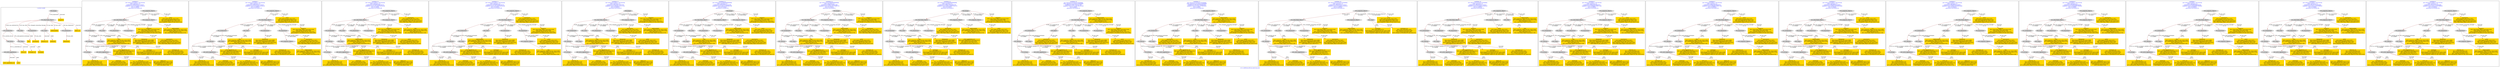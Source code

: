 digraph n0 {
fontcolor="blue"
remincross="true"
label="s14-s-california-african-american.json"
subgraph cluster_0 {
label="1-correct model"
n2[style="filled",color="white",fillcolor="lightgray",label="E12_Production1"];
n3[style="filled",color="white",fillcolor="lightgray",label="E39_Actor1"];
n4[style="filled",color="white",fillcolor="lightgray",label="E55_Type1"];
n5[style="filled",color="white",fillcolor="lightgray",label="E22_Man-Made_Object1"];
n6[style="filled",color="white",fillcolor="lightgray",label="E35_Title1"];
n7[style="filled",color="white",fillcolor="lightgray",label="E8_Acquisition1"];
n8[style="filled",color="white",fillcolor="lightgray",label="E55_Type2"];
n9[shape="plaintext",style="filled",fillcolor="gold",label="additionalInfo"];
n10[style="filled",color="white",fillcolor="lightgray",label="E54_Dimension1"];
n11[shape="plaintext",style="filled",fillcolor="gold",label="object_uri"];
n12[shape="plaintext",style="filled",fillcolor="gold",label="title"];
n13[style="filled",color="white",fillcolor="lightgray",label="E38_Image1"];
n14[shape="plaintext",style="filled",fillcolor="gold",label="imageUrl"];
n15[style="filled",color="white",fillcolor="lightgray",label="E82_Actor_Appellation1"];
n16[shape="plaintext",style="filled",fillcolor="gold",label="artist_uri"];
n17[shape="plaintext",style="filled",fillcolor="gold",label="dimensions"];
n18[shape="plaintext",style="filled",fillcolor="gold",label="technique_uri"];
n19[shape="plaintext",style="filled",fillcolor="gold",label="technique"];
n20[shape="plaintext",style="filled",fillcolor="gold",label="ethnicity_uri"];
n21[shape="plaintext",style="filled",fillcolor="gold",label="enthnicity"];
n22[shape="plaintext",style="filled",fillcolor="gold",label="artist_appellation_uri"];
n23[shape="plaintext",style="filled",fillcolor="gold",label="artist"];
n24[shape="plaintext",style="filled",fillcolor="gold",label="provenance"];
}
subgraph cluster_1 {
label="candidate 0\nlink coherence:0.9565217391304348\nnode coherence:1.0\nconfidence:0.39016191077745427\nmapping score:0.5018488420540232\ncost:121.99982\n-precision:0.43-recall:0.45"
n26[style="filled",color="white",fillcolor="lightgray",label="E12_Production1"];
n27[style="filled",color="white",fillcolor="lightgray",label="E21_Person1"];
n28[style="filled",color="white",fillcolor="lightgray",label="E55_Type1"];
n29[style="filled",color="white",fillcolor="lightgray",label="E74_Group1"];
n30[style="filled",color="white",fillcolor="lightgray",label="E82_Actor_Appellation1"];
n31[style="filled",color="white",fillcolor="lightgray",label="E22_Man-Made_Object1"];
n32[style="filled",color="white",fillcolor="lightgray",label="E35_Title1"];
n33[style="filled",color="white",fillcolor="lightgray",label="E54_Dimension1"];
n34[style="filled",color="white",fillcolor="lightgray",label="E8_Acquisition1"];
n35[style="filled",color="white",fillcolor="lightgray",label="E33_Linguistic_Object2"];
n36[style="filled",color="white",fillcolor="lightgray",label="E33_Linguistic_Object1"];
n37[shape="plaintext",style="filled",fillcolor="gold",label="technique\n[E55_Type,label,0.471]\n[E29_Design_or_Procedure,P3_has_note,0.436]\n[E73_Information_Object,P3_has_note,0.047]\n[E33_Linguistic_Object,P3_has_note,0.046]"];
n38[shape="plaintext",style="filled",fillcolor="gold",label="additionalInfo\n[E33_Linguistic_Object,P3_has_note,0.425]\n[E73_Information_Object,P3_has_note,0.355]\n[E35_Title,label,0.141]\n[E22_Man-Made_Object,classLink,0.079]"];
n39[shape="plaintext",style="filled",fillcolor="gold",label="artist\n[E30_Right,P3_has_note,0.267]\n[E82_Actor_Appellation,label,0.263]\n[E8_Acquisition,P3_has_note,0.24]\n[E33_Linguistic_Object,P3_has_note,0.229]"];
n40[shape="plaintext",style="filled",fillcolor="gold",label="ethnicity_uri\n[E74_Group,classLink,0.35]\n[E55_Type,classLink,0.325]\n[E57_Material,classLink,0.307]\n[E73_Information_Object,P3_has_note,0.018]"];
n41[shape="plaintext",style="filled",fillcolor="gold",label="technique_uri\n[E55_Type,classLink,0.365]\n[E57_Material,classLink,0.329]\n[E74_Group,classLink,0.306]\n[E29_Design_or_Procedure,P3_has_note,0.0]"];
n42[shape="plaintext",style="filled",fillcolor="gold",label="enthnicity\n[E74_Group,label,0.458]\n[E74_Group,classLink,0.286]\n[E8_Acquisition,P3_has_note,0.128]\n[E30_Right,P3_has_note,0.128]"];
n43[shape="plaintext",style="filled",fillcolor="gold",label="artist_appellation_uri\n[E82_Actor_Appellation,classLink,0.911]\n[E21_Person,classLink,0.055]\n[E30_Right,P3_has_note,0.017]\n[E8_Acquisition,P3_has_note,0.017]"];
n44[shape="plaintext",style="filled",fillcolor="gold",label="dimensions\n[E54_Dimension,P3_has_note,0.889]\n[E82_Actor_Appellation,label,0.062]\n[E33_Linguistic_Object,P3_has_note,0.032]\n[E30_Right,P3_has_note,0.017]"];
n45[shape="plaintext",style="filled",fillcolor="gold",label="provenance\n[E30_Right,P3_has_note,0.497]\n[E8_Acquisition,P3_has_note,0.397]\n[E33_Linguistic_Object,P3_has_note,0.095]\n[E22_Man-Made_Object,classLink,0.011]"];
n46[shape="plaintext",style="filled",fillcolor="gold",label="artist_uri\n[E21_Person,classLink,0.418]\n[E82_Actor_Appellation,classLink,0.334]\n[E30_Right,P3_has_note,0.124]\n[E8_Acquisition,P3_has_note,0.124]"];
n47[shape="plaintext",style="filled",fillcolor="gold",label="object_uri\n[E82_Actor_Appellation,label,0.324]\n[E8_Acquisition,P3_has_note,0.245]\n[E30_Right,P3_has_note,0.245]\n[E35_Title,label,0.186]"];
n48[shape="plaintext",style="filled",fillcolor="gold",label="imageUrl\n[E22_Man-Made_Object,classLink,0.544]\n[E38_Image,classLink,0.438]\n[E33_Linguistic_Object,P3_has_note,0.01]\n[E29_Design_or_Procedure,P3_has_note,0.008]"];
n49[shape="plaintext",style="filled",fillcolor="gold",label="title\n[E33_Linguistic_Object,P3_has_note,0.385]\n[E73_Information_Object,P3_has_note,0.247]\n[E35_Title,label,0.23]\n[E22_Man-Made_Object,classLink,0.139]"];
}
subgraph cluster_2 {
label="candidate 1\nlink coherence:0.9565217391304348\nnode coherence:1.0\nconfidence:0.39016191077745427\nmapping score:0.5018488420540232\ncost:122.009822\n-precision:0.43-recall:0.45"
n51[style="filled",color="white",fillcolor="lightgray",label="E12_Production1"];
n52[style="filled",color="white",fillcolor="lightgray",label="E21_Person1"];
n53[style="filled",color="white",fillcolor="lightgray",label="E55_Type1"];
n54[style="filled",color="white",fillcolor="lightgray",label="E74_Group1"];
n55[style="filled",color="white",fillcolor="lightgray",label="E82_Actor_Appellation1"];
n56[style="filled",color="white",fillcolor="lightgray",label="E22_Man-Made_Object1"];
n57[style="filled",color="white",fillcolor="lightgray",label="E35_Title1"];
n58[style="filled",color="white",fillcolor="lightgray",label="E54_Dimension1"];
n59[style="filled",color="white",fillcolor="lightgray",label="E8_Acquisition1"];
n60[style="filled",color="white",fillcolor="lightgray",label="E33_Linguistic_Object2"];
n61[style="filled",color="white",fillcolor="lightgray",label="E33_Linguistic_Object1"];
n62[shape="plaintext",style="filled",fillcolor="gold",label="technique\n[E55_Type,label,0.471]\n[E29_Design_or_Procedure,P3_has_note,0.436]\n[E73_Information_Object,P3_has_note,0.047]\n[E33_Linguistic_Object,P3_has_note,0.046]"];
n63[shape="plaintext",style="filled",fillcolor="gold",label="additionalInfo\n[E33_Linguistic_Object,P3_has_note,0.425]\n[E73_Information_Object,P3_has_note,0.355]\n[E35_Title,label,0.141]\n[E22_Man-Made_Object,classLink,0.079]"];
n64[shape="plaintext",style="filled",fillcolor="gold",label="artist\n[E30_Right,P3_has_note,0.267]\n[E82_Actor_Appellation,label,0.263]\n[E8_Acquisition,P3_has_note,0.24]\n[E33_Linguistic_Object,P3_has_note,0.229]"];
n65[shape="plaintext",style="filled",fillcolor="gold",label="ethnicity_uri\n[E74_Group,classLink,0.35]\n[E55_Type,classLink,0.325]\n[E57_Material,classLink,0.307]\n[E73_Information_Object,P3_has_note,0.018]"];
n66[shape="plaintext",style="filled",fillcolor="gold",label="technique_uri\n[E55_Type,classLink,0.365]\n[E57_Material,classLink,0.329]\n[E74_Group,classLink,0.306]\n[E29_Design_or_Procedure,P3_has_note,0.0]"];
n67[shape="plaintext",style="filled",fillcolor="gold",label="enthnicity\n[E74_Group,label,0.458]\n[E74_Group,classLink,0.286]\n[E8_Acquisition,P3_has_note,0.128]\n[E30_Right,P3_has_note,0.128]"];
n68[shape="plaintext",style="filled",fillcolor="gold",label="artist_appellation_uri\n[E82_Actor_Appellation,classLink,0.911]\n[E21_Person,classLink,0.055]\n[E30_Right,P3_has_note,0.017]\n[E8_Acquisition,P3_has_note,0.017]"];
n69[shape="plaintext",style="filled",fillcolor="gold",label="dimensions\n[E54_Dimension,P3_has_note,0.889]\n[E82_Actor_Appellation,label,0.062]\n[E33_Linguistic_Object,P3_has_note,0.032]\n[E30_Right,P3_has_note,0.017]"];
n70[shape="plaintext",style="filled",fillcolor="gold",label="provenance\n[E30_Right,P3_has_note,0.497]\n[E8_Acquisition,P3_has_note,0.397]\n[E33_Linguistic_Object,P3_has_note,0.095]\n[E22_Man-Made_Object,classLink,0.011]"];
n71[shape="plaintext",style="filled",fillcolor="gold",label="artist_uri\n[E21_Person,classLink,0.418]\n[E82_Actor_Appellation,classLink,0.334]\n[E30_Right,P3_has_note,0.124]\n[E8_Acquisition,P3_has_note,0.124]"];
n72[shape="plaintext",style="filled",fillcolor="gold",label="object_uri\n[E82_Actor_Appellation,label,0.324]\n[E8_Acquisition,P3_has_note,0.245]\n[E30_Right,P3_has_note,0.245]\n[E35_Title,label,0.186]"];
n73[shape="plaintext",style="filled",fillcolor="gold",label="imageUrl\n[E22_Man-Made_Object,classLink,0.544]\n[E38_Image,classLink,0.438]\n[E33_Linguistic_Object,P3_has_note,0.01]\n[E29_Design_or_Procedure,P3_has_note,0.008]"];
n74[shape="plaintext",style="filled",fillcolor="gold",label="title\n[E33_Linguistic_Object,P3_has_note,0.385]\n[E73_Information_Object,P3_has_note,0.247]\n[E35_Title,label,0.23]\n[E22_Man-Made_Object,classLink,0.139]"];
}
subgraph cluster_3 {
label="candidate 10\nlink coherence:0.9565217391304348\nnode coherence:1.0\nconfidence:0.35792641966703737\nmapping score:0.4911036783505509\ncost:121.99982\n-precision:0.35-recall:0.36"
n76[style="filled",color="white",fillcolor="lightgray",label="E12_Production1"];
n77[style="filled",color="white",fillcolor="lightgray",label="E21_Person1"];
n78[style="filled",color="white",fillcolor="lightgray",label="E55_Type1"];
n79[style="filled",color="white",fillcolor="lightgray",label="E74_Group1"];
n80[style="filled",color="white",fillcolor="lightgray",label="E82_Actor_Appellation1"];
n81[style="filled",color="white",fillcolor="lightgray",label="E22_Man-Made_Object1"];
n82[style="filled",color="white",fillcolor="lightgray",label="E35_Title1"];
n83[style="filled",color="white",fillcolor="lightgray",label="E54_Dimension1"];
n84[style="filled",color="white",fillcolor="lightgray",label="E8_Acquisition1"];
n85[style="filled",color="white",fillcolor="lightgray",label="E33_Linguistic_Object2"];
n86[style="filled",color="white",fillcolor="lightgray",label="E33_Linguistic_Object1"];
n87[shape="plaintext",style="filled",fillcolor="gold",label="technique\n[E55_Type,label,0.471]\n[E29_Design_or_Procedure,P3_has_note,0.436]\n[E73_Information_Object,P3_has_note,0.047]\n[E33_Linguistic_Object,P3_has_note,0.046]"];
n88[shape="plaintext",style="filled",fillcolor="gold",label="title\n[E33_Linguistic_Object,P3_has_note,0.385]\n[E73_Information_Object,P3_has_note,0.247]\n[E35_Title,label,0.23]\n[E22_Man-Made_Object,classLink,0.139]"];
n89[shape="plaintext",style="filled",fillcolor="gold",label="provenance\n[E30_Right,P3_has_note,0.497]\n[E8_Acquisition,P3_has_note,0.397]\n[E33_Linguistic_Object,P3_has_note,0.095]\n[E22_Man-Made_Object,classLink,0.011]"];
n90[shape="plaintext",style="filled",fillcolor="gold",label="ethnicity_uri\n[E74_Group,classLink,0.35]\n[E55_Type,classLink,0.325]\n[E57_Material,classLink,0.307]\n[E73_Information_Object,P3_has_note,0.018]"];
n91[shape="plaintext",style="filled",fillcolor="gold",label="technique_uri\n[E55_Type,classLink,0.365]\n[E57_Material,classLink,0.329]\n[E74_Group,classLink,0.306]\n[E29_Design_or_Procedure,P3_has_note,0.0]"];
n92[shape="plaintext",style="filled",fillcolor="gold",label="enthnicity\n[E74_Group,label,0.458]\n[E74_Group,classLink,0.286]\n[E8_Acquisition,P3_has_note,0.128]\n[E30_Right,P3_has_note,0.128]"];
n93[shape="plaintext",style="filled",fillcolor="gold",label="artist_appellation_uri\n[E82_Actor_Appellation,classLink,0.911]\n[E21_Person,classLink,0.055]\n[E30_Right,P3_has_note,0.017]\n[E8_Acquisition,P3_has_note,0.017]"];
n94[shape="plaintext",style="filled",fillcolor="gold",label="dimensions\n[E54_Dimension,P3_has_note,0.889]\n[E82_Actor_Appellation,label,0.062]\n[E33_Linguistic_Object,P3_has_note,0.032]\n[E30_Right,P3_has_note,0.017]"];
n95[shape="plaintext",style="filled",fillcolor="gold",label="artist\n[E30_Right,P3_has_note,0.267]\n[E82_Actor_Appellation,label,0.263]\n[E8_Acquisition,P3_has_note,0.24]\n[E33_Linguistic_Object,P3_has_note,0.229]"];
n96[shape="plaintext",style="filled",fillcolor="gold",label="artist_uri\n[E21_Person,classLink,0.418]\n[E82_Actor_Appellation,classLink,0.334]\n[E30_Right,P3_has_note,0.124]\n[E8_Acquisition,P3_has_note,0.124]"];
n97[shape="plaintext",style="filled",fillcolor="gold",label="object_uri\n[E82_Actor_Appellation,label,0.324]\n[E8_Acquisition,P3_has_note,0.245]\n[E30_Right,P3_has_note,0.245]\n[E35_Title,label,0.186]"];
n98[shape="plaintext",style="filled",fillcolor="gold",label="imageUrl\n[E22_Man-Made_Object,classLink,0.544]\n[E38_Image,classLink,0.438]\n[E33_Linguistic_Object,P3_has_note,0.01]\n[E29_Design_or_Procedure,P3_has_note,0.008]"];
n99[shape="plaintext",style="filled",fillcolor="gold",label="additionalInfo\n[E33_Linguistic_Object,P3_has_note,0.425]\n[E73_Information_Object,P3_has_note,0.355]\n[E35_Title,label,0.141]\n[E22_Man-Made_Object,classLink,0.079]"];
}
subgraph cluster_4 {
label="candidate 11\nlink coherence:0.9565217391304348\nnode coherence:1.0\nconfidence:0.35792641966703737\nmapping score:0.4911036783505509\ncost:122.009822\n-precision:0.35-recall:0.36"
n101[style="filled",color="white",fillcolor="lightgray",label="E12_Production1"];
n102[style="filled",color="white",fillcolor="lightgray",label="E21_Person1"];
n103[style="filled",color="white",fillcolor="lightgray",label="E55_Type1"];
n104[style="filled",color="white",fillcolor="lightgray",label="E74_Group1"];
n105[style="filled",color="white",fillcolor="lightgray",label="E82_Actor_Appellation1"];
n106[style="filled",color="white",fillcolor="lightgray",label="E22_Man-Made_Object1"];
n107[style="filled",color="white",fillcolor="lightgray",label="E35_Title1"];
n108[style="filled",color="white",fillcolor="lightgray",label="E54_Dimension1"];
n109[style="filled",color="white",fillcolor="lightgray",label="E8_Acquisition1"];
n110[style="filled",color="white",fillcolor="lightgray",label="E33_Linguistic_Object2"];
n111[style="filled",color="white",fillcolor="lightgray",label="E33_Linguistic_Object1"];
n112[shape="plaintext",style="filled",fillcolor="gold",label="technique\n[E55_Type,label,0.471]\n[E29_Design_or_Procedure,P3_has_note,0.436]\n[E73_Information_Object,P3_has_note,0.047]\n[E33_Linguistic_Object,P3_has_note,0.046]"];
n113[shape="plaintext",style="filled",fillcolor="gold",label="title\n[E33_Linguistic_Object,P3_has_note,0.385]\n[E73_Information_Object,P3_has_note,0.247]\n[E35_Title,label,0.23]\n[E22_Man-Made_Object,classLink,0.139]"];
n114[shape="plaintext",style="filled",fillcolor="gold",label="provenance\n[E30_Right,P3_has_note,0.497]\n[E8_Acquisition,P3_has_note,0.397]\n[E33_Linguistic_Object,P3_has_note,0.095]\n[E22_Man-Made_Object,classLink,0.011]"];
n115[shape="plaintext",style="filled",fillcolor="gold",label="ethnicity_uri\n[E74_Group,classLink,0.35]\n[E55_Type,classLink,0.325]\n[E57_Material,classLink,0.307]\n[E73_Information_Object,P3_has_note,0.018]"];
n116[shape="plaintext",style="filled",fillcolor="gold",label="technique_uri\n[E55_Type,classLink,0.365]\n[E57_Material,classLink,0.329]\n[E74_Group,classLink,0.306]\n[E29_Design_or_Procedure,P3_has_note,0.0]"];
n117[shape="plaintext",style="filled",fillcolor="gold",label="enthnicity\n[E74_Group,label,0.458]\n[E74_Group,classLink,0.286]\n[E8_Acquisition,P3_has_note,0.128]\n[E30_Right,P3_has_note,0.128]"];
n118[shape="plaintext",style="filled",fillcolor="gold",label="artist_appellation_uri\n[E82_Actor_Appellation,classLink,0.911]\n[E21_Person,classLink,0.055]\n[E30_Right,P3_has_note,0.017]\n[E8_Acquisition,P3_has_note,0.017]"];
n119[shape="plaintext",style="filled",fillcolor="gold",label="dimensions\n[E54_Dimension,P3_has_note,0.889]\n[E82_Actor_Appellation,label,0.062]\n[E33_Linguistic_Object,P3_has_note,0.032]\n[E30_Right,P3_has_note,0.017]"];
n120[shape="plaintext",style="filled",fillcolor="gold",label="artist\n[E30_Right,P3_has_note,0.267]\n[E82_Actor_Appellation,label,0.263]\n[E8_Acquisition,P3_has_note,0.24]\n[E33_Linguistic_Object,P3_has_note,0.229]"];
n121[shape="plaintext",style="filled",fillcolor="gold",label="artist_uri\n[E21_Person,classLink,0.418]\n[E82_Actor_Appellation,classLink,0.334]\n[E30_Right,P3_has_note,0.124]\n[E8_Acquisition,P3_has_note,0.124]"];
n122[shape="plaintext",style="filled",fillcolor="gold",label="object_uri\n[E82_Actor_Appellation,label,0.324]\n[E8_Acquisition,P3_has_note,0.245]\n[E30_Right,P3_has_note,0.245]\n[E35_Title,label,0.186]"];
n123[shape="plaintext",style="filled",fillcolor="gold",label="imageUrl\n[E22_Man-Made_Object,classLink,0.544]\n[E38_Image,classLink,0.438]\n[E33_Linguistic_Object,P3_has_note,0.01]\n[E29_Design_or_Procedure,P3_has_note,0.008]"];
n124[shape="plaintext",style="filled",fillcolor="gold",label="additionalInfo\n[E33_Linguistic_Object,P3_has_note,0.425]\n[E73_Information_Object,P3_has_note,0.355]\n[E35_Title,label,0.141]\n[E22_Man-Made_Object,classLink,0.079]"];
}
subgraph cluster_5 {
label="candidate 12\nlink coherence:0.9565217391304348\nnode coherence:1.0\nconfidence:0.3531428170267538\nmapping score:0.4895091441371231\ncost:122.009822\n-precision:0.48-recall:0.5"
n126[style="filled",color="white",fillcolor="lightgray",label="E12_Production1"];
n127[style="filled",color="white",fillcolor="lightgray",label="E21_Person1"];
n128[style="filled",color="white",fillcolor="lightgray",label="E55_Type1"];
n129[style="filled",color="white",fillcolor="lightgray",label="E74_Group1"];
n130[style="filled",color="white",fillcolor="lightgray",label="E82_Actor_Appellation1"];
n131[style="filled",color="white",fillcolor="lightgray",label="E22_Man-Made_Object1"];
n132[style="filled",color="white",fillcolor="lightgray",label="E35_Title1"];
n133[style="filled",color="white",fillcolor="lightgray",label="E54_Dimension1"];
n134[style="filled",color="white",fillcolor="lightgray",label="E8_Acquisition1"];
n135[style="filled",color="white",fillcolor="lightgray",label="E38_Image1"];
n136[style="filled",color="white",fillcolor="lightgray",label="E33_Linguistic_Object1"];
n137[shape="plaintext",style="filled",fillcolor="gold",label="technique\n[E55_Type,label,0.471]\n[E29_Design_or_Procedure,P3_has_note,0.436]\n[E73_Information_Object,P3_has_note,0.047]\n[E33_Linguistic_Object,P3_has_note,0.046]"];
n138[shape="plaintext",style="filled",fillcolor="gold",label="additionalInfo\n[E33_Linguistic_Object,P3_has_note,0.425]\n[E73_Information_Object,P3_has_note,0.355]\n[E35_Title,label,0.141]\n[E22_Man-Made_Object,classLink,0.079]"];
n139[shape="plaintext",style="filled",fillcolor="gold",label="ethnicity_uri\n[E74_Group,classLink,0.35]\n[E55_Type,classLink,0.325]\n[E57_Material,classLink,0.307]\n[E73_Information_Object,P3_has_note,0.018]"];
n140[shape="plaintext",style="filled",fillcolor="gold",label="technique_uri\n[E55_Type,classLink,0.365]\n[E57_Material,classLink,0.329]\n[E74_Group,classLink,0.306]\n[E29_Design_or_Procedure,P3_has_note,0.0]"];
n141[shape="plaintext",style="filled",fillcolor="gold",label="enthnicity\n[E74_Group,label,0.458]\n[E74_Group,classLink,0.286]\n[E8_Acquisition,P3_has_note,0.128]\n[E30_Right,P3_has_note,0.128]"];
n142[shape="plaintext",style="filled",fillcolor="gold",label="artist_appellation_uri\n[E82_Actor_Appellation,classLink,0.911]\n[E21_Person,classLink,0.055]\n[E30_Right,P3_has_note,0.017]\n[E8_Acquisition,P3_has_note,0.017]"];
n143[shape="plaintext",style="filled",fillcolor="gold",label="imageUrl\n[E22_Man-Made_Object,classLink,0.544]\n[E38_Image,classLink,0.438]\n[E33_Linguistic_Object,P3_has_note,0.01]\n[E29_Design_or_Procedure,P3_has_note,0.008]"];
n144[shape="plaintext",style="filled",fillcolor="gold",label="dimensions\n[E54_Dimension,P3_has_note,0.889]\n[E82_Actor_Appellation,label,0.062]\n[E33_Linguistic_Object,P3_has_note,0.032]\n[E30_Right,P3_has_note,0.017]"];
n145[shape="plaintext",style="filled",fillcolor="gold",label="artist\n[E30_Right,P3_has_note,0.267]\n[E82_Actor_Appellation,label,0.263]\n[E8_Acquisition,P3_has_note,0.24]\n[E33_Linguistic_Object,P3_has_note,0.229]"];
n146[shape="plaintext",style="filled",fillcolor="gold",label="provenance\n[E30_Right,P3_has_note,0.497]\n[E8_Acquisition,P3_has_note,0.397]\n[E33_Linguistic_Object,P3_has_note,0.095]\n[E22_Man-Made_Object,classLink,0.011]"];
n147[shape="plaintext",style="filled",fillcolor="gold",label="artist_uri\n[E21_Person,classLink,0.418]\n[E82_Actor_Appellation,classLink,0.334]\n[E30_Right,P3_has_note,0.124]\n[E8_Acquisition,P3_has_note,0.124]"];
n148[shape="plaintext",style="filled",fillcolor="gold",label="object_uri\n[E82_Actor_Appellation,label,0.324]\n[E8_Acquisition,P3_has_note,0.245]\n[E30_Right,P3_has_note,0.245]\n[E35_Title,label,0.186]"];
n149[shape="plaintext",style="filled",fillcolor="gold",label="title\n[E33_Linguistic_Object,P3_has_note,0.385]\n[E73_Information_Object,P3_has_note,0.247]\n[E35_Title,label,0.23]\n[E22_Man-Made_Object,classLink,0.139]"];
}
subgraph cluster_6 {
label="candidate 13\nlink coherence:0.9166666666666666\nnode coherence:1.0\nconfidence:0.38197928181401636\nmapping score:0.4991212990662106\ncost:222.019824\n-precision:0.5-recall:0.55"
n151[style="filled",color="white",fillcolor="lightgray",label="E12_Production1"];
n152[style="filled",color="white",fillcolor="lightgray",label="E21_Person1"];
n153[style="filled",color="white",fillcolor="lightgray",label="E55_Type1"];
n154[style="filled",color="white",fillcolor="lightgray",label="E74_Group1"];
n155[style="filled",color="white",fillcolor="lightgray",label="E82_Actor_Appellation1"];
n156[style="filled",color="white",fillcolor="lightgray",label="E22_Man-Made_Object1"];
n157[style="filled",color="white",fillcolor="lightgray",label="E35_Title1"];
n158[style="filled",color="white",fillcolor="lightgray",label="E54_Dimension1"];
n159[style="filled",color="white",fillcolor="lightgray",label="E8_Acquisition1"];
n160[style="filled",color="white",fillcolor="lightgray",label="E38_Image1"];
n161[style="filled",color="white",fillcolor="lightgray",label="E33_Linguistic_Object1"];
n162[style="filled",color="white",fillcolor="lightgray",label="E33_Linguistic_Object2"];
n163[shape="plaintext",style="filled",fillcolor="gold",label="technique\n[E55_Type,label,0.471]\n[E29_Design_or_Procedure,P3_has_note,0.436]\n[E73_Information_Object,P3_has_note,0.047]\n[E33_Linguistic_Object,P3_has_note,0.046]"];
n164[shape="plaintext",style="filled",fillcolor="gold",label="additionalInfo\n[E33_Linguistic_Object,P3_has_note,0.425]\n[E73_Information_Object,P3_has_note,0.355]\n[E35_Title,label,0.141]\n[E22_Man-Made_Object,classLink,0.079]"];
n165[shape="plaintext",style="filled",fillcolor="gold",label="artist\n[E30_Right,P3_has_note,0.267]\n[E82_Actor_Appellation,label,0.263]\n[E8_Acquisition,P3_has_note,0.24]\n[E33_Linguistic_Object,P3_has_note,0.229]"];
n166[shape="plaintext",style="filled",fillcolor="gold",label="ethnicity_uri\n[E74_Group,classLink,0.35]\n[E55_Type,classLink,0.325]\n[E57_Material,classLink,0.307]\n[E73_Information_Object,P3_has_note,0.018]"];
n167[shape="plaintext",style="filled",fillcolor="gold",label="technique_uri\n[E55_Type,classLink,0.365]\n[E57_Material,classLink,0.329]\n[E74_Group,classLink,0.306]\n[E29_Design_or_Procedure,P3_has_note,0.0]"];
n168[shape="plaintext",style="filled",fillcolor="gold",label="enthnicity\n[E74_Group,label,0.458]\n[E74_Group,classLink,0.286]\n[E8_Acquisition,P3_has_note,0.128]\n[E30_Right,P3_has_note,0.128]"];
n169[shape="plaintext",style="filled",fillcolor="gold",label="artist_appellation_uri\n[E82_Actor_Appellation,classLink,0.911]\n[E21_Person,classLink,0.055]\n[E30_Right,P3_has_note,0.017]\n[E8_Acquisition,P3_has_note,0.017]"];
n170[shape="plaintext",style="filled",fillcolor="gold",label="imageUrl\n[E22_Man-Made_Object,classLink,0.544]\n[E38_Image,classLink,0.438]\n[E33_Linguistic_Object,P3_has_note,0.01]\n[E29_Design_or_Procedure,P3_has_note,0.008]"];
n171[shape="plaintext",style="filled",fillcolor="gold",label="dimensions\n[E54_Dimension,P3_has_note,0.889]\n[E82_Actor_Appellation,label,0.062]\n[E33_Linguistic_Object,P3_has_note,0.032]\n[E30_Right,P3_has_note,0.017]"];
n172[shape="plaintext",style="filled",fillcolor="gold",label="provenance\n[E30_Right,P3_has_note,0.497]\n[E8_Acquisition,P3_has_note,0.397]\n[E33_Linguistic_Object,P3_has_note,0.095]\n[E22_Man-Made_Object,classLink,0.011]"];
n173[shape="plaintext",style="filled",fillcolor="gold",label="artist_uri\n[E21_Person,classLink,0.418]\n[E82_Actor_Appellation,classLink,0.334]\n[E30_Right,P3_has_note,0.124]\n[E8_Acquisition,P3_has_note,0.124]"];
n174[shape="plaintext",style="filled",fillcolor="gold",label="object_uri\n[E82_Actor_Appellation,label,0.324]\n[E8_Acquisition,P3_has_note,0.245]\n[E30_Right,P3_has_note,0.245]\n[E35_Title,label,0.186]"];
n175[shape="plaintext",style="filled",fillcolor="gold",label="title\n[E33_Linguistic_Object,P3_has_note,0.385]\n[E73_Information_Object,P3_has_note,0.247]\n[E35_Title,label,0.23]\n[E22_Man-Made_Object,classLink,0.139]"];
}
subgraph cluster_7 {
label="candidate 14\nlink coherence:0.9166666666666666\nnode coherence:1.0\nconfidence:0.359617409957088\nmapping score:0.49166734178056776\ncost:222.019824\n-precision:0.46-recall:0.5"
n177[style="filled",color="white",fillcolor="lightgray",label="E12_Production1"];
n178[style="filled",color="white",fillcolor="lightgray",label="E21_Person1"];
n179[style="filled",color="white",fillcolor="lightgray",label="E55_Type1"];
n180[style="filled",color="white",fillcolor="lightgray",label="E74_Group1"];
n181[style="filled",color="white",fillcolor="lightgray",label="E82_Actor_Appellation1"];
n182[style="filled",color="white",fillcolor="lightgray",label="E22_Man-Made_Object1"];
n183[style="filled",color="white",fillcolor="lightgray",label="E35_Title1"];
n184[style="filled",color="white",fillcolor="lightgray",label="E54_Dimension1"];
n185[style="filled",color="white",fillcolor="lightgray",label="E8_Acquisition1"];
n186[style="filled",color="white",fillcolor="lightgray",label="E38_Image1"];
n187[style="filled",color="white",fillcolor="lightgray",label="E33_Linguistic_Object1"];
n188[style="filled",color="white",fillcolor="lightgray",label="E33_Linguistic_Object2"];
n189[shape="plaintext",style="filled",fillcolor="gold",label="technique\n[E55_Type,label,0.471]\n[E29_Design_or_Procedure,P3_has_note,0.436]\n[E73_Information_Object,P3_has_note,0.047]\n[E33_Linguistic_Object,P3_has_note,0.046]"];
n190[shape="plaintext",style="filled",fillcolor="gold",label="additionalInfo\n[E33_Linguistic_Object,P3_has_note,0.425]\n[E73_Information_Object,P3_has_note,0.355]\n[E35_Title,label,0.141]\n[E22_Man-Made_Object,classLink,0.079]"];
n191[shape="plaintext",style="filled",fillcolor="gold",label="provenance\n[E30_Right,P3_has_note,0.497]\n[E8_Acquisition,P3_has_note,0.397]\n[E33_Linguistic_Object,P3_has_note,0.095]\n[E22_Man-Made_Object,classLink,0.011]"];
n192[shape="plaintext",style="filled",fillcolor="gold",label="ethnicity_uri\n[E74_Group,classLink,0.35]\n[E55_Type,classLink,0.325]\n[E57_Material,classLink,0.307]\n[E73_Information_Object,P3_has_note,0.018]"];
n193[shape="plaintext",style="filled",fillcolor="gold",label="technique_uri\n[E55_Type,classLink,0.365]\n[E57_Material,classLink,0.329]\n[E74_Group,classLink,0.306]\n[E29_Design_or_Procedure,P3_has_note,0.0]"];
n194[shape="plaintext",style="filled",fillcolor="gold",label="enthnicity\n[E74_Group,label,0.458]\n[E74_Group,classLink,0.286]\n[E8_Acquisition,P3_has_note,0.128]\n[E30_Right,P3_has_note,0.128]"];
n195[shape="plaintext",style="filled",fillcolor="gold",label="artist_appellation_uri\n[E82_Actor_Appellation,classLink,0.911]\n[E21_Person,classLink,0.055]\n[E30_Right,P3_has_note,0.017]\n[E8_Acquisition,P3_has_note,0.017]"];
n196[shape="plaintext",style="filled",fillcolor="gold",label="imageUrl\n[E22_Man-Made_Object,classLink,0.544]\n[E38_Image,classLink,0.438]\n[E33_Linguistic_Object,P3_has_note,0.01]\n[E29_Design_or_Procedure,P3_has_note,0.008]"];
n197[shape="plaintext",style="filled",fillcolor="gold",label="dimensions\n[E54_Dimension,P3_has_note,0.889]\n[E82_Actor_Appellation,label,0.062]\n[E33_Linguistic_Object,P3_has_note,0.032]\n[E30_Right,P3_has_note,0.017]"];
n198[shape="plaintext",style="filled",fillcolor="gold",label="artist\n[E30_Right,P3_has_note,0.267]\n[E82_Actor_Appellation,label,0.263]\n[E8_Acquisition,P3_has_note,0.24]\n[E33_Linguistic_Object,P3_has_note,0.229]"];
n199[shape="plaintext",style="filled",fillcolor="gold",label="artist_uri\n[E21_Person,classLink,0.418]\n[E82_Actor_Appellation,classLink,0.334]\n[E30_Right,P3_has_note,0.124]\n[E8_Acquisition,P3_has_note,0.124]"];
n200[shape="plaintext",style="filled",fillcolor="gold",label="object_uri\n[E82_Actor_Appellation,label,0.324]\n[E8_Acquisition,P3_has_note,0.245]\n[E30_Right,P3_has_note,0.245]\n[E35_Title,label,0.186]"];
n201[shape="plaintext",style="filled",fillcolor="gold",label="title\n[E33_Linguistic_Object,P3_has_note,0.385]\n[E73_Information_Object,P3_has_note,0.247]\n[E35_Title,label,0.23]\n[E22_Man-Made_Object,classLink,0.139]"];
}
subgraph cluster_8 {
label="candidate 15\nlink coherence:0.9166666666666666\nnode coherence:1.0\nconfidence:0.34931128433802283\nmapping score:0.48823196657421275\ncost:222.019824\n-precision:0.46-recall:0.5"
n203[style="filled",color="white",fillcolor="lightgray",label="E12_Production1"];
n204[style="filled",color="white",fillcolor="lightgray",label="E21_Person1"];
n205[style="filled",color="white",fillcolor="lightgray",label="E55_Type1"];
n206[style="filled",color="white",fillcolor="lightgray",label="E74_Group1"];
n207[style="filled",color="white",fillcolor="lightgray",label="E82_Actor_Appellation1"];
n208[style="filled",color="white",fillcolor="lightgray",label="E22_Man-Made_Object1"];
n209[style="filled",color="white",fillcolor="lightgray",label="E35_Title1"];
n210[style="filled",color="white",fillcolor="lightgray",label="E54_Dimension1"];
n211[style="filled",color="white",fillcolor="lightgray",label="E8_Acquisition1"];
n212[style="filled",color="white",fillcolor="lightgray",label="E38_Image1"];
n213[style="filled",color="white",fillcolor="lightgray",label="E33_Linguistic_Object1"];
n214[style="filled",color="white",fillcolor="lightgray",label="E33_Linguistic_Object2"];
n215[shape="plaintext",style="filled",fillcolor="gold",label="technique\n[E55_Type,label,0.471]\n[E29_Design_or_Procedure,P3_has_note,0.436]\n[E73_Information_Object,P3_has_note,0.047]\n[E33_Linguistic_Object,P3_has_note,0.046]"];
n216[shape="plaintext",style="filled",fillcolor="gold",label="additionalInfo\n[E33_Linguistic_Object,P3_has_note,0.425]\n[E73_Information_Object,P3_has_note,0.355]\n[E35_Title,label,0.141]\n[E22_Man-Made_Object,classLink,0.079]"];
n217[shape="plaintext",style="filled",fillcolor="gold",label="artist\n[E30_Right,P3_has_note,0.267]\n[E82_Actor_Appellation,label,0.263]\n[E8_Acquisition,P3_has_note,0.24]\n[E33_Linguistic_Object,P3_has_note,0.229]"];
n218[shape="plaintext",style="filled",fillcolor="gold",label="ethnicity_uri\n[E74_Group,classLink,0.35]\n[E55_Type,classLink,0.325]\n[E57_Material,classLink,0.307]\n[E73_Information_Object,P3_has_note,0.018]"];
n219[shape="plaintext",style="filled",fillcolor="gold",label="technique_uri\n[E55_Type,classLink,0.365]\n[E57_Material,classLink,0.329]\n[E74_Group,classLink,0.306]\n[E29_Design_or_Procedure,P3_has_note,0.0]"];
n220[shape="plaintext",style="filled",fillcolor="gold",label="enthnicity\n[E74_Group,label,0.458]\n[E74_Group,classLink,0.286]\n[E8_Acquisition,P3_has_note,0.128]\n[E30_Right,P3_has_note,0.128]"];
n221[shape="plaintext",style="filled",fillcolor="gold",label="imageUrl\n[E22_Man-Made_Object,classLink,0.544]\n[E38_Image,classLink,0.438]\n[E33_Linguistic_Object,P3_has_note,0.01]\n[E29_Design_or_Procedure,P3_has_note,0.008]"];
n222[shape="plaintext",style="filled",fillcolor="gold",label="dimensions\n[E54_Dimension,P3_has_note,0.889]\n[E82_Actor_Appellation,label,0.062]\n[E33_Linguistic_Object,P3_has_note,0.032]\n[E30_Right,P3_has_note,0.017]"];
n223[shape="plaintext",style="filled",fillcolor="gold",label="artist_appellation_uri\n[E82_Actor_Appellation,classLink,0.911]\n[E21_Person,classLink,0.055]\n[E30_Right,P3_has_note,0.017]\n[E8_Acquisition,P3_has_note,0.017]"];
n224[shape="plaintext",style="filled",fillcolor="gold",label="provenance\n[E30_Right,P3_has_note,0.497]\n[E8_Acquisition,P3_has_note,0.397]\n[E33_Linguistic_Object,P3_has_note,0.095]\n[E22_Man-Made_Object,classLink,0.011]"];
n225[shape="plaintext",style="filled",fillcolor="gold",label="artist_uri\n[E21_Person,classLink,0.418]\n[E82_Actor_Appellation,classLink,0.334]\n[E30_Right,P3_has_note,0.124]\n[E8_Acquisition,P3_has_note,0.124]"];
n226[shape="plaintext",style="filled",fillcolor="gold",label="object_uri\n[E82_Actor_Appellation,label,0.324]\n[E8_Acquisition,P3_has_note,0.245]\n[E30_Right,P3_has_note,0.245]\n[E35_Title,label,0.186]"];
n227[shape="plaintext",style="filled",fillcolor="gold",label="title\n[E33_Linguistic_Object,P3_has_note,0.385]\n[E73_Information_Object,P3_has_note,0.247]\n[E35_Title,label,0.23]\n[E22_Man-Made_Object,classLink,0.139]"];
}
subgraph cluster_9 {
label="candidate 16\nlink coherence:0.9130434782608695\nnode coherence:0.9130434782608695\nconfidence:0.398713347917482\nmapping score:0.47571381385432226\ncost:22.99982\n-precision:0.39-recall:0.41"
n229[style="filled",color="white",fillcolor="lightgray",label="E12_Production1"];
n230[style="filled",color="white",fillcolor="lightgray",label="E21_Person1"];
n231[style="filled",color="white",fillcolor="lightgray",label="E55_Type1"];
n232[style="filled",color="white",fillcolor="lightgray",label="E74_Group1"];
n233[style="filled",color="white",fillcolor="lightgray",label="E82_Actor_Appellation1"];
n234[style="filled",color="white",fillcolor="lightgray",label="E22_Man-Made_Object1"];
n235[style="filled",color="white",fillcolor="lightgray",label="E30_Right1"];
n236[style="filled",color="white",fillcolor="lightgray",label="E35_Title1"];
n237[style="filled",color="white",fillcolor="lightgray",label="E54_Dimension1"];
n238[style="filled",color="white",fillcolor="lightgray",label="E8_Acquisition1"];
n239[style="filled",color="white",fillcolor="lightgray",label="E33_Linguistic_Object1"];
n240[shape="plaintext",style="filled",fillcolor="gold",label="technique\n[E55_Type,label,0.471]\n[E29_Design_or_Procedure,P3_has_note,0.436]\n[E73_Information_Object,P3_has_note,0.047]\n[E33_Linguistic_Object,P3_has_note,0.046]"];
n241[shape="plaintext",style="filled",fillcolor="gold",label="additionalInfo\n[E33_Linguistic_Object,P3_has_note,0.425]\n[E73_Information_Object,P3_has_note,0.355]\n[E35_Title,label,0.141]\n[E22_Man-Made_Object,classLink,0.079]"];
n242[shape="plaintext",style="filled",fillcolor="gold",label="ethnicity_uri\n[E74_Group,classLink,0.35]\n[E55_Type,classLink,0.325]\n[E57_Material,classLink,0.307]\n[E73_Information_Object,P3_has_note,0.018]"];
n243[shape="plaintext",style="filled",fillcolor="gold",label="technique_uri\n[E55_Type,classLink,0.365]\n[E57_Material,classLink,0.329]\n[E74_Group,classLink,0.306]\n[E29_Design_or_Procedure,P3_has_note,0.0]"];
n244[shape="plaintext",style="filled",fillcolor="gold",label="enthnicity\n[E74_Group,label,0.458]\n[E74_Group,classLink,0.286]\n[E8_Acquisition,P3_has_note,0.128]\n[E30_Right,P3_has_note,0.128]"];
n245[shape="plaintext",style="filled",fillcolor="gold",label="artist_appellation_uri\n[E82_Actor_Appellation,classLink,0.911]\n[E21_Person,classLink,0.055]\n[E30_Right,P3_has_note,0.017]\n[E8_Acquisition,P3_has_note,0.017]"];
n246[shape="plaintext",style="filled",fillcolor="gold",label="dimensions\n[E54_Dimension,P3_has_note,0.889]\n[E82_Actor_Appellation,label,0.062]\n[E33_Linguistic_Object,P3_has_note,0.032]\n[E30_Right,P3_has_note,0.017]"];
n247[shape="plaintext",style="filled",fillcolor="gold",label="artist\n[E30_Right,P3_has_note,0.267]\n[E82_Actor_Appellation,label,0.263]\n[E8_Acquisition,P3_has_note,0.24]\n[E33_Linguistic_Object,P3_has_note,0.229]"];
n248[shape="plaintext",style="filled",fillcolor="gold",label="provenance\n[E30_Right,P3_has_note,0.497]\n[E8_Acquisition,P3_has_note,0.397]\n[E33_Linguistic_Object,P3_has_note,0.095]\n[E22_Man-Made_Object,classLink,0.011]"];
n249[shape="plaintext",style="filled",fillcolor="gold",label="artist_uri\n[E21_Person,classLink,0.418]\n[E82_Actor_Appellation,classLink,0.334]\n[E30_Right,P3_has_note,0.124]\n[E8_Acquisition,P3_has_note,0.124]"];
n250[shape="plaintext",style="filled",fillcolor="gold",label="object_uri\n[E82_Actor_Appellation,label,0.324]\n[E8_Acquisition,P3_has_note,0.245]\n[E30_Right,P3_has_note,0.245]\n[E35_Title,label,0.186]"];
n251[shape="plaintext",style="filled",fillcolor="gold",label="imageUrl\n[E22_Man-Made_Object,classLink,0.544]\n[E38_Image,classLink,0.438]\n[E33_Linguistic_Object,P3_has_note,0.01]\n[E29_Design_or_Procedure,P3_has_note,0.008]"];
n252[shape="plaintext",style="filled",fillcolor="gold",label="title\n[E33_Linguistic_Object,P3_has_note,0.385]\n[E73_Information_Object,P3_has_note,0.247]\n[E35_Title,label,0.23]\n[E22_Man-Made_Object,classLink,0.139]"];
}
subgraph cluster_10 {
label="candidate 17\nlink coherence:0.9130434782608695\nnode coherence:0.9130434782608695\nconfidence:0.39216547000052554\nmapping score:0.4735311878820035\ncost:22.99982\n-precision:0.35-recall:0.36"
n254[style="filled",color="white",fillcolor="lightgray",label="E12_Production1"];
n255[style="filled",color="white",fillcolor="lightgray",label="E21_Person1"];
n256[style="filled",color="white",fillcolor="lightgray",label="E55_Type1"];
n257[style="filled",color="white",fillcolor="lightgray",label="E74_Group1"];
n258[style="filled",color="white",fillcolor="lightgray",label="E82_Actor_Appellation1"];
n259[style="filled",color="white",fillcolor="lightgray",label="E22_Man-Made_Object1"];
n260[style="filled",color="white",fillcolor="lightgray",label="E30_Right1"];
n261[style="filled",color="white",fillcolor="lightgray",label="E35_Title1"];
n262[style="filled",color="white",fillcolor="lightgray",label="E54_Dimension1"];
n263[style="filled",color="white",fillcolor="lightgray",label="E8_Acquisition1"];
n264[style="filled",color="white",fillcolor="lightgray",label="E33_Linguistic_Object1"];
n265[shape="plaintext",style="filled",fillcolor="gold",label="technique\n[E55_Type,label,0.471]\n[E29_Design_or_Procedure,P3_has_note,0.436]\n[E73_Information_Object,P3_has_note,0.047]\n[E33_Linguistic_Object,P3_has_note,0.046]"];
n266[shape="plaintext",style="filled",fillcolor="gold",label="additionalInfo\n[E33_Linguistic_Object,P3_has_note,0.425]\n[E73_Information_Object,P3_has_note,0.355]\n[E35_Title,label,0.141]\n[E22_Man-Made_Object,classLink,0.079]"];
n267[shape="plaintext",style="filled",fillcolor="gold",label="technique_uri\n[E55_Type,classLink,0.365]\n[E57_Material,classLink,0.329]\n[E74_Group,classLink,0.306]\n[E29_Design_or_Procedure,P3_has_note,0.0]"];
n268[shape="plaintext",style="filled",fillcolor="gold",label="ethnicity_uri\n[E74_Group,classLink,0.35]\n[E55_Type,classLink,0.325]\n[E57_Material,classLink,0.307]\n[E73_Information_Object,P3_has_note,0.018]"];
n269[shape="plaintext",style="filled",fillcolor="gold",label="enthnicity\n[E74_Group,label,0.458]\n[E74_Group,classLink,0.286]\n[E8_Acquisition,P3_has_note,0.128]\n[E30_Right,P3_has_note,0.128]"];
n270[shape="plaintext",style="filled",fillcolor="gold",label="artist_appellation_uri\n[E82_Actor_Appellation,classLink,0.911]\n[E21_Person,classLink,0.055]\n[E30_Right,P3_has_note,0.017]\n[E8_Acquisition,P3_has_note,0.017]"];
n271[shape="plaintext",style="filled",fillcolor="gold",label="dimensions\n[E54_Dimension,P3_has_note,0.889]\n[E82_Actor_Appellation,label,0.062]\n[E33_Linguistic_Object,P3_has_note,0.032]\n[E30_Right,P3_has_note,0.017]"];
n272[shape="plaintext",style="filled",fillcolor="gold",label="artist\n[E30_Right,P3_has_note,0.267]\n[E82_Actor_Appellation,label,0.263]\n[E8_Acquisition,P3_has_note,0.24]\n[E33_Linguistic_Object,P3_has_note,0.229]"];
n273[shape="plaintext",style="filled",fillcolor="gold",label="provenance\n[E30_Right,P3_has_note,0.497]\n[E8_Acquisition,P3_has_note,0.397]\n[E33_Linguistic_Object,P3_has_note,0.095]\n[E22_Man-Made_Object,classLink,0.011]"];
n274[shape="plaintext",style="filled",fillcolor="gold",label="artist_uri\n[E21_Person,classLink,0.418]\n[E82_Actor_Appellation,classLink,0.334]\n[E30_Right,P3_has_note,0.124]\n[E8_Acquisition,P3_has_note,0.124]"];
n275[shape="plaintext",style="filled",fillcolor="gold",label="object_uri\n[E82_Actor_Appellation,label,0.324]\n[E8_Acquisition,P3_has_note,0.245]\n[E30_Right,P3_has_note,0.245]\n[E35_Title,label,0.186]"];
n276[shape="plaintext",style="filled",fillcolor="gold",label="imageUrl\n[E22_Man-Made_Object,classLink,0.544]\n[E38_Image,classLink,0.438]\n[E33_Linguistic_Object,P3_has_note,0.01]\n[E29_Design_or_Procedure,P3_has_note,0.008]"];
n277[shape="plaintext",style="filled",fillcolor="gold",label="title\n[E33_Linguistic_Object,P3_has_note,0.385]\n[E73_Information_Object,P3_has_note,0.247]\n[E35_Title,label,0.23]\n[E22_Man-Made_Object,classLink,0.139]"];
}
subgraph cluster_11 {
label="candidate 18\nlink coherence:0.9130434782608695\nnode coherence:1.0\nconfidence:0.39016191077745427\nmapping score:0.5018488420540232\ncost:221.009842\n-precision:0.39-recall:0.41"
n279[style="filled",color="white",fillcolor="lightgray",label="E12_Production1"];
n280[style="filled",color="white",fillcolor="lightgray",label="E21_Person1"];
n281[style="filled",color="white",fillcolor="lightgray",label="E74_Group1"];
n282[style="filled",color="white",fillcolor="lightgray",label="E82_Actor_Appellation1"];
n283[style="filled",color="white",fillcolor="lightgray",label="E22_Man-Made_Object1"];
n284[style="filled",color="white",fillcolor="lightgray",label="E35_Title1"];
n285[style="filled",color="white",fillcolor="lightgray",label="E54_Dimension1"];
n286[style="filled",color="white",fillcolor="lightgray",label="E8_Acquisition1"];
n287[style="filled",color="white",fillcolor="lightgray",label="E33_Linguistic_Object2"];
n288[style="filled",color="white",fillcolor="lightgray",label="E33_Linguistic_Object1"];
n289[style="filled",color="white",fillcolor="lightgray",label="E55_Type1"];
n290[shape="plaintext",style="filled",fillcolor="gold",label="technique\n[E55_Type,label,0.471]\n[E29_Design_or_Procedure,P3_has_note,0.436]\n[E73_Information_Object,P3_has_note,0.047]\n[E33_Linguistic_Object,P3_has_note,0.046]"];
n291[shape="plaintext",style="filled",fillcolor="gold",label="additionalInfo\n[E33_Linguistic_Object,P3_has_note,0.425]\n[E73_Information_Object,P3_has_note,0.355]\n[E35_Title,label,0.141]\n[E22_Man-Made_Object,classLink,0.079]"];
n292[shape="plaintext",style="filled",fillcolor="gold",label="artist\n[E30_Right,P3_has_note,0.267]\n[E82_Actor_Appellation,label,0.263]\n[E8_Acquisition,P3_has_note,0.24]\n[E33_Linguistic_Object,P3_has_note,0.229]"];
n293[shape="plaintext",style="filled",fillcolor="gold",label="ethnicity_uri\n[E74_Group,classLink,0.35]\n[E55_Type,classLink,0.325]\n[E57_Material,classLink,0.307]\n[E73_Information_Object,P3_has_note,0.018]"];
n294[shape="plaintext",style="filled",fillcolor="gold",label="technique_uri\n[E55_Type,classLink,0.365]\n[E57_Material,classLink,0.329]\n[E74_Group,classLink,0.306]\n[E29_Design_or_Procedure,P3_has_note,0.0]"];
n295[shape="plaintext",style="filled",fillcolor="gold",label="enthnicity\n[E74_Group,label,0.458]\n[E74_Group,classLink,0.286]\n[E8_Acquisition,P3_has_note,0.128]\n[E30_Right,P3_has_note,0.128]"];
n296[shape="plaintext",style="filled",fillcolor="gold",label="artist_appellation_uri\n[E82_Actor_Appellation,classLink,0.911]\n[E21_Person,classLink,0.055]\n[E30_Right,P3_has_note,0.017]\n[E8_Acquisition,P3_has_note,0.017]"];
n297[shape="plaintext",style="filled",fillcolor="gold",label="dimensions\n[E54_Dimension,P3_has_note,0.889]\n[E82_Actor_Appellation,label,0.062]\n[E33_Linguistic_Object,P3_has_note,0.032]\n[E30_Right,P3_has_note,0.017]"];
n298[shape="plaintext",style="filled",fillcolor="gold",label="provenance\n[E30_Right,P3_has_note,0.497]\n[E8_Acquisition,P3_has_note,0.397]\n[E33_Linguistic_Object,P3_has_note,0.095]\n[E22_Man-Made_Object,classLink,0.011]"];
n299[shape="plaintext",style="filled",fillcolor="gold",label="artist_uri\n[E21_Person,classLink,0.418]\n[E82_Actor_Appellation,classLink,0.334]\n[E30_Right,P3_has_note,0.124]\n[E8_Acquisition,P3_has_note,0.124]"];
n300[shape="plaintext",style="filled",fillcolor="gold",label="object_uri\n[E82_Actor_Appellation,label,0.324]\n[E8_Acquisition,P3_has_note,0.245]\n[E30_Right,P3_has_note,0.245]\n[E35_Title,label,0.186]"];
n301[shape="plaintext",style="filled",fillcolor="gold",label="imageUrl\n[E22_Man-Made_Object,classLink,0.544]\n[E38_Image,classLink,0.438]\n[E33_Linguistic_Object,P3_has_note,0.01]\n[E29_Design_or_Procedure,P3_has_note,0.008]"];
n302[shape="plaintext",style="filled",fillcolor="gold",label="title\n[E33_Linguistic_Object,P3_has_note,0.385]\n[E73_Information_Object,P3_has_note,0.247]\n[E35_Title,label,0.23]\n[E22_Man-Made_Object,classLink,0.139]"];
}
subgraph cluster_12 {
label="candidate 19\nlink coherence:0.9130434782608695\nnode coherence:1.0\nconfidence:0.39016191077745427\nmapping score:0.5018488420540232\ncost:221.009852\n-precision:0.39-recall:0.41"
n304[style="filled",color="white",fillcolor="lightgray",label="E12_Production1"];
n305[style="filled",color="white",fillcolor="lightgray",label="E21_Person1"];
n306[style="filled",color="white",fillcolor="lightgray",label="E55_Type1"];
n307[style="filled",color="white",fillcolor="lightgray",label="E74_Group1"];
n308[style="filled",color="white",fillcolor="lightgray",label="E82_Actor_Appellation1"];
n309[style="filled",color="white",fillcolor="lightgray",label="E22_Man-Made_Object1"];
n310[style="filled",color="white",fillcolor="lightgray",label="E54_Dimension1"];
n311[style="filled",color="white",fillcolor="lightgray",label="E8_Acquisition1"];
n312[style="filled",color="white",fillcolor="lightgray",label="E33_Linguistic_Object1"];
n313[style="filled",color="white",fillcolor="lightgray",label="E33_Linguistic_Object2"];
n314[style="filled",color="white",fillcolor="lightgray",label="E35_Title1"];
n315[shape="plaintext",style="filled",fillcolor="gold",label="technique\n[E55_Type,label,0.471]\n[E29_Design_or_Procedure,P3_has_note,0.436]\n[E73_Information_Object,P3_has_note,0.047]\n[E33_Linguistic_Object,P3_has_note,0.046]"];
n316[shape="plaintext",style="filled",fillcolor="gold",label="additionalInfo\n[E33_Linguistic_Object,P3_has_note,0.425]\n[E73_Information_Object,P3_has_note,0.355]\n[E35_Title,label,0.141]\n[E22_Man-Made_Object,classLink,0.079]"];
n317[shape="plaintext",style="filled",fillcolor="gold",label="artist\n[E30_Right,P3_has_note,0.267]\n[E82_Actor_Appellation,label,0.263]\n[E8_Acquisition,P3_has_note,0.24]\n[E33_Linguistic_Object,P3_has_note,0.229]"];
n318[shape="plaintext",style="filled",fillcolor="gold",label="ethnicity_uri\n[E74_Group,classLink,0.35]\n[E55_Type,classLink,0.325]\n[E57_Material,classLink,0.307]\n[E73_Information_Object,P3_has_note,0.018]"];
n319[shape="plaintext",style="filled",fillcolor="gold",label="technique_uri\n[E55_Type,classLink,0.365]\n[E57_Material,classLink,0.329]\n[E74_Group,classLink,0.306]\n[E29_Design_or_Procedure,P3_has_note,0.0]"];
n320[shape="plaintext",style="filled",fillcolor="gold",label="enthnicity\n[E74_Group,label,0.458]\n[E74_Group,classLink,0.286]\n[E8_Acquisition,P3_has_note,0.128]\n[E30_Right,P3_has_note,0.128]"];
n321[shape="plaintext",style="filled",fillcolor="gold",label="artist_appellation_uri\n[E82_Actor_Appellation,classLink,0.911]\n[E21_Person,classLink,0.055]\n[E30_Right,P3_has_note,0.017]\n[E8_Acquisition,P3_has_note,0.017]"];
n322[shape="plaintext",style="filled",fillcolor="gold",label="dimensions\n[E54_Dimension,P3_has_note,0.889]\n[E82_Actor_Appellation,label,0.062]\n[E33_Linguistic_Object,P3_has_note,0.032]\n[E30_Right,P3_has_note,0.017]"];
n323[shape="plaintext",style="filled",fillcolor="gold",label="provenance\n[E30_Right,P3_has_note,0.497]\n[E8_Acquisition,P3_has_note,0.397]\n[E33_Linguistic_Object,P3_has_note,0.095]\n[E22_Man-Made_Object,classLink,0.011]"];
n324[shape="plaintext",style="filled",fillcolor="gold",label="artist_uri\n[E21_Person,classLink,0.418]\n[E82_Actor_Appellation,classLink,0.334]\n[E30_Right,P3_has_note,0.124]\n[E8_Acquisition,P3_has_note,0.124]"];
n325[shape="plaintext",style="filled",fillcolor="gold",label="object_uri\n[E82_Actor_Appellation,label,0.324]\n[E8_Acquisition,P3_has_note,0.245]\n[E30_Right,P3_has_note,0.245]\n[E35_Title,label,0.186]"];
n326[shape="plaintext",style="filled",fillcolor="gold",label="imageUrl\n[E22_Man-Made_Object,classLink,0.544]\n[E38_Image,classLink,0.438]\n[E33_Linguistic_Object,P3_has_note,0.01]\n[E29_Design_or_Procedure,P3_has_note,0.008]"];
n327[shape="plaintext",style="filled",fillcolor="gold",label="title\n[E33_Linguistic_Object,P3_has_note,0.385]\n[E73_Information_Object,P3_has_note,0.247]\n[E35_Title,label,0.23]\n[E22_Man-Made_Object,classLink,0.139]"];
}
subgraph cluster_13 {
label="candidate 2\nlink coherence:0.9565217391304348\nnode coherence:1.0\nconfidence:0.3836140328604978\nmapping score:0.4996662160817044\ncost:121.99982\n-precision:0.39-recall:0.41"
n329[style="filled",color="white",fillcolor="lightgray",label="E12_Production1"];
n330[style="filled",color="white",fillcolor="lightgray",label="E21_Person1"];
n331[style="filled",color="white",fillcolor="lightgray",label="E55_Type1"];
n332[style="filled",color="white",fillcolor="lightgray",label="E74_Group1"];
n333[style="filled",color="white",fillcolor="lightgray",label="E82_Actor_Appellation1"];
n334[style="filled",color="white",fillcolor="lightgray",label="E22_Man-Made_Object1"];
n335[style="filled",color="white",fillcolor="lightgray",label="E35_Title1"];
n336[style="filled",color="white",fillcolor="lightgray",label="E54_Dimension1"];
n337[style="filled",color="white",fillcolor="lightgray",label="E8_Acquisition1"];
n338[style="filled",color="white",fillcolor="lightgray",label="E33_Linguistic_Object2"];
n339[style="filled",color="white",fillcolor="lightgray",label="E33_Linguistic_Object1"];
n340[shape="plaintext",style="filled",fillcolor="gold",label="technique\n[E55_Type,label,0.471]\n[E29_Design_or_Procedure,P3_has_note,0.436]\n[E73_Information_Object,P3_has_note,0.047]\n[E33_Linguistic_Object,P3_has_note,0.046]"];
n341[shape="plaintext",style="filled",fillcolor="gold",label="additionalInfo\n[E33_Linguistic_Object,P3_has_note,0.425]\n[E73_Information_Object,P3_has_note,0.355]\n[E35_Title,label,0.141]\n[E22_Man-Made_Object,classLink,0.079]"];
n342[shape="plaintext",style="filled",fillcolor="gold",label="artist\n[E30_Right,P3_has_note,0.267]\n[E82_Actor_Appellation,label,0.263]\n[E8_Acquisition,P3_has_note,0.24]\n[E33_Linguistic_Object,P3_has_note,0.229]"];
n343[shape="plaintext",style="filled",fillcolor="gold",label="technique_uri\n[E55_Type,classLink,0.365]\n[E57_Material,classLink,0.329]\n[E74_Group,classLink,0.306]\n[E29_Design_or_Procedure,P3_has_note,0.0]"];
n344[shape="plaintext",style="filled",fillcolor="gold",label="ethnicity_uri\n[E74_Group,classLink,0.35]\n[E55_Type,classLink,0.325]\n[E57_Material,classLink,0.307]\n[E73_Information_Object,P3_has_note,0.018]"];
n345[shape="plaintext",style="filled",fillcolor="gold",label="enthnicity\n[E74_Group,label,0.458]\n[E74_Group,classLink,0.286]\n[E8_Acquisition,P3_has_note,0.128]\n[E30_Right,P3_has_note,0.128]"];
n346[shape="plaintext",style="filled",fillcolor="gold",label="artist_appellation_uri\n[E82_Actor_Appellation,classLink,0.911]\n[E21_Person,classLink,0.055]\n[E30_Right,P3_has_note,0.017]\n[E8_Acquisition,P3_has_note,0.017]"];
n347[shape="plaintext",style="filled",fillcolor="gold",label="dimensions\n[E54_Dimension,P3_has_note,0.889]\n[E82_Actor_Appellation,label,0.062]\n[E33_Linguistic_Object,P3_has_note,0.032]\n[E30_Right,P3_has_note,0.017]"];
n348[shape="plaintext",style="filled",fillcolor="gold",label="provenance\n[E30_Right,P3_has_note,0.497]\n[E8_Acquisition,P3_has_note,0.397]\n[E33_Linguistic_Object,P3_has_note,0.095]\n[E22_Man-Made_Object,classLink,0.011]"];
n349[shape="plaintext",style="filled",fillcolor="gold",label="artist_uri\n[E21_Person,classLink,0.418]\n[E82_Actor_Appellation,classLink,0.334]\n[E30_Right,P3_has_note,0.124]\n[E8_Acquisition,P3_has_note,0.124]"];
n350[shape="plaintext",style="filled",fillcolor="gold",label="object_uri\n[E82_Actor_Appellation,label,0.324]\n[E8_Acquisition,P3_has_note,0.245]\n[E30_Right,P3_has_note,0.245]\n[E35_Title,label,0.186]"];
n351[shape="plaintext",style="filled",fillcolor="gold",label="imageUrl\n[E22_Man-Made_Object,classLink,0.544]\n[E38_Image,classLink,0.438]\n[E33_Linguistic_Object,P3_has_note,0.01]\n[E29_Design_or_Procedure,P3_has_note,0.008]"];
n352[shape="plaintext",style="filled",fillcolor="gold",label="title\n[E33_Linguistic_Object,P3_has_note,0.385]\n[E73_Information_Object,P3_has_note,0.247]\n[E35_Title,label,0.23]\n[E22_Man-Made_Object,classLink,0.139]"];
}
subgraph cluster_14 {
label="candidate 3\nlink coherence:0.9565217391304348\nnode coherence:1.0\nconfidence:0.3836140328604978\nmapping score:0.4996662160817044\ncost:122.009822\n-precision:0.39-recall:0.41"
n354[style="filled",color="white",fillcolor="lightgray",label="E12_Production1"];
n355[style="filled",color="white",fillcolor="lightgray",label="E21_Person1"];
n356[style="filled",color="white",fillcolor="lightgray",label="E55_Type1"];
n357[style="filled",color="white",fillcolor="lightgray",label="E74_Group1"];
n358[style="filled",color="white",fillcolor="lightgray",label="E82_Actor_Appellation1"];
n359[style="filled",color="white",fillcolor="lightgray",label="E22_Man-Made_Object1"];
n360[style="filled",color="white",fillcolor="lightgray",label="E35_Title1"];
n361[style="filled",color="white",fillcolor="lightgray",label="E54_Dimension1"];
n362[style="filled",color="white",fillcolor="lightgray",label="E8_Acquisition1"];
n363[style="filled",color="white",fillcolor="lightgray",label="E33_Linguistic_Object2"];
n364[style="filled",color="white",fillcolor="lightgray",label="E33_Linguistic_Object1"];
n365[shape="plaintext",style="filled",fillcolor="gold",label="technique\n[E55_Type,label,0.471]\n[E29_Design_or_Procedure,P3_has_note,0.436]\n[E73_Information_Object,P3_has_note,0.047]\n[E33_Linguistic_Object,P3_has_note,0.046]"];
n366[shape="plaintext",style="filled",fillcolor="gold",label="additionalInfo\n[E33_Linguistic_Object,P3_has_note,0.425]\n[E73_Information_Object,P3_has_note,0.355]\n[E35_Title,label,0.141]\n[E22_Man-Made_Object,classLink,0.079]"];
n367[shape="plaintext",style="filled",fillcolor="gold",label="artist\n[E30_Right,P3_has_note,0.267]\n[E82_Actor_Appellation,label,0.263]\n[E8_Acquisition,P3_has_note,0.24]\n[E33_Linguistic_Object,P3_has_note,0.229]"];
n368[shape="plaintext",style="filled",fillcolor="gold",label="technique_uri\n[E55_Type,classLink,0.365]\n[E57_Material,classLink,0.329]\n[E74_Group,classLink,0.306]\n[E29_Design_or_Procedure,P3_has_note,0.0]"];
n369[shape="plaintext",style="filled",fillcolor="gold",label="ethnicity_uri\n[E74_Group,classLink,0.35]\n[E55_Type,classLink,0.325]\n[E57_Material,classLink,0.307]\n[E73_Information_Object,P3_has_note,0.018]"];
n370[shape="plaintext",style="filled",fillcolor="gold",label="enthnicity\n[E74_Group,label,0.458]\n[E74_Group,classLink,0.286]\n[E8_Acquisition,P3_has_note,0.128]\n[E30_Right,P3_has_note,0.128]"];
n371[shape="plaintext",style="filled",fillcolor="gold",label="artist_appellation_uri\n[E82_Actor_Appellation,classLink,0.911]\n[E21_Person,classLink,0.055]\n[E30_Right,P3_has_note,0.017]\n[E8_Acquisition,P3_has_note,0.017]"];
n372[shape="plaintext",style="filled",fillcolor="gold",label="dimensions\n[E54_Dimension,P3_has_note,0.889]\n[E82_Actor_Appellation,label,0.062]\n[E33_Linguistic_Object,P3_has_note,0.032]\n[E30_Right,P3_has_note,0.017]"];
n373[shape="plaintext",style="filled",fillcolor="gold",label="provenance\n[E30_Right,P3_has_note,0.497]\n[E8_Acquisition,P3_has_note,0.397]\n[E33_Linguistic_Object,P3_has_note,0.095]\n[E22_Man-Made_Object,classLink,0.011]"];
n374[shape="plaintext",style="filled",fillcolor="gold",label="artist_uri\n[E21_Person,classLink,0.418]\n[E82_Actor_Appellation,classLink,0.334]\n[E30_Right,P3_has_note,0.124]\n[E8_Acquisition,P3_has_note,0.124]"];
n375[shape="plaintext",style="filled",fillcolor="gold",label="object_uri\n[E82_Actor_Appellation,label,0.324]\n[E8_Acquisition,P3_has_note,0.245]\n[E30_Right,P3_has_note,0.245]\n[E35_Title,label,0.186]"];
n376[shape="plaintext",style="filled",fillcolor="gold",label="imageUrl\n[E22_Man-Made_Object,classLink,0.544]\n[E38_Image,classLink,0.438]\n[E33_Linguistic_Object,P3_has_note,0.01]\n[E29_Design_or_Procedure,P3_has_note,0.008]"];
n377[shape="plaintext",style="filled",fillcolor="gold",label="title\n[E33_Linguistic_Object,P3_has_note,0.385]\n[E73_Information_Object,P3_has_note,0.247]\n[E35_Title,label,0.23]\n[E22_Man-Made_Object,classLink,0.139]"];
}
subgraph cluster_15 {
label="candidate 4\nlink coherence:0.9565217391304348\nnode coherence:1.0\nconfidence:0.3802882915239657\nmapping score:0.49855763563619365\ncost:121.99982\n-precision:0.39-recall:0.41"
n379[style="filled",color="white",fillcolor="lightgray",label="E12_Production1"];
n380[style="filled",color="white",fillcolor="lightgray",label="E21_Person1"];
n381[style="filled",color="white",fillcolor="lightgray",label="E55_Type1"];
n382[style="filled",color="white",fillcolor="lightgray",label="E74_Group1"];
n383[style="filled",color="white",fillcolor="lightgray",label="E82_Actor_Appellation1"];
n384[style="filled",color="white",fillcolor="lightgray",label="E22_Man-Made_Object1"];
n385[style="filled",color="white",fillcolor="lightgray",label="E35_Title1"];
n386[style="filled",color="white",fillcolor="lightgray",label="E54_Dimension1"];
n387[style="filled",color="white",fillcolor="lightgray",label="E8_Acquisition1"];
n388[style="filled",color="white",fillcolor="lightgray",label="E33_Linguistic_Object2"];
n389[style="filled",color="white",fillcolor="lightgray",label="E33_Linguistic_Object1"];
n390[shape="plaintext",style="filled",fillcolor="gold",label="technique\n[E55_Type,label,0.471]\n[E29_Design_or_Procedure,P3_has_note,0.436]\n[E73_Information_Object,P3_has_note,0.047]\n[E33_Linguistic_Object,P3_has_note,0.046]"];
n391[shape="plaintext",style="filled",fillcolor="gold",label="title\n[E33_Linguistic_Object,P3_has_note,0.385]\n[E73_Information_Object,P3_has_note,0.247]\n[E35_Title,label,0.23]\n[E22_Man-Made_Object,classLink,0.139]"];
n392[shape="plaintext",style="filled",fillcolor="gold",label="artist\n[E30_Right,P3_has_note,0.267]\n[E82_Actor_Appellation,label,0.263]\n[E8_Acquisition,P3_has_note,0.24]\n[E33_Linguistic_Object,P3_has_note,0.229]"];
n393[shape="plaintext",style="filled",fillcolor="gold",label="ethnicity_uri\n[E74_Group,classLink,0.35]\n[E55_Type,classLink,0.325]\n[E57_Material,classLink,0.307]\n[E73_Information_Object,P3_has_note,0.018]"];
n394[shape="plaintext",style="filled",fillcolor="gold",label="technique_uri\n[E55_Type,classLink,0.365]\n[E57_Material,classLink,0.329]\n[E74_Group,classLink,0.306]\n[E29_Design_or_Procedure,P3_has_note,0.0]"];
n395[shape="plaintext",style="filled",fillcolor="gold",label="enthnicity\n[E74_Group,label,0.458]\n[E74_Group,classLink,0.286]\n[E8_Acquisition,P3_has_note,0.128]\n[E30_Right,P3_has_note,0.128]"];
n396[shape="plaintext",style="filled",fillcolor="gold",label="artist_appellation_uri\n[E82_Actor_Appellation,classLink,0.911]\n[E21_Person,classLink,0.055]\n[E30_Right,P3_has_note,0.017]\n[E8_Acquisition,P3_has_note,0.017]"];
n397[shape="plaintext",style="filled",fillcolor="gold",label="dimensions\n[E54_Dimension,P3_has_note,0.889]\n[E82_Actor_Appellation,label,0.062]\n[E33_Linguistic_Object,P3_has_note,0.032]\n[E30_Right,P3_has_note,0.017]"];
n398[shape="plaintext",style="filled",fillcolor="gold",label="provenance\n[E30_Right,P3_has_note,0.497]\n[E8_Acquisition,P3_has_note,0.397]\n[E33_Linguistic_Object,P3_has_note,0.095]\n[E22_Man-Made_Object,classLink,0.011]"];
n399[shape="plaintext",style="filled",fillcolor="gold",label="artist_uri\n[E21_Person,classLink,0.418]\n[E82_Actor_Appellation,classLink,0.334]\n[E30_Right,P3_has_note,0.124]\n[E8_Acquisition,P3_has_note,0.124]"];
n400[shape="plaintext",style="filled",fillcolor="gold",label="object_uri\n[E82_Actor_Appellation,label,0.324]\n[E8_Acquisition,P3_has_note,0.245]\n[E30_Right,P3_has_note,0.245]\n[E35_Title,label,0.186]"];
n401[shape="plaintext",style="filled",fillcolor="gold",label="imageUrl\n[E22_Man-Made_Object,classLink,0.544]\n[E38_Image,classLink,0.438]\n[E33_Linguistic_Object,P3_has_note,0.01]\n[E29_Design_or_Procedure,P3_has_note,0.008]"];
n402[shape="plaintext",style="filled",fillcolor="gold",label="additionalInfo\n[E33_Linguistic_Object,P3_has_note,0.425]\n[E73_Information_Object,P3_has_note,0.355]\n[E35_Title,label,0.141]\n[E22_Man-Made_Object,classLink,0.079]"];
}
subgraph cluster_16 {
label="candidate 5\nlink coherence:0.9565217391304348\nnode coherence:1.0\nconfidence:0.3802882915239657\nmapping score:0.49855763563619365\ncost:122.009822\n-precision:0.39-recall:0.41"
n404[style="filled",color="white",fillcolor="lightgray",label="E12_Production1"];
n405[style="filled",color="white",fillcolor="lightgray",label="E21_Person1"];
n406[style="filled",color="white",fillcolor="lightgray",label="E55_Type1"];
n407[style="filled",color="white",fillcolor="lightgray",label="E74_Group1"];
n408[style="filled",color="white",fillcolor="lightgray",label="E82_Actor_Appellation1"];
n409[style="filled",color="white",fillcolor="lightgray",label="E22_Man-Made_Object1"];
n410[style="filled",color="white",fillcolor="lightgray",label="E35_Title1"];
n411[style="filled",color="white",fillcolor="lightgray",label="E54_Dimension1"];
n412[style="filled",color="white",fillcolor="lightgray",label="E8_Acquisition1"];
n413[style="filled",color="white",fillcolor="lightgray",label="E33_Linguistic_Object2"];
n414[style="filled",color="white",fillcolor="lightgray",label="E33_Linguistic_Object1"];
n415[shape="plaintext",style="filled",fillcolor="gold",label="technique\n[E55_Type,label,0.471]\n[E29_Design_or_Procedure,P3_has_note,0.436]\n[E73_Information_Object,P3_has_note,0.047]\n[E33_Linguistic_Object,P3_has_note,0.046]"];
n416[shape="plaintext",style="filled",fillcolor="gold",label="title\n[E33_Linguistic_Object,P3_has_note,0.385]\n[E73_Information_Object,P3_has_note,0.247]\n[E35_Title,label,0.23]\n[E22_Man-Made_Object,classLink,0.139]"];
n417[shape="plaintext",style="filled",fillcolor="gold",label="artist\n[E30_Right,P3_has_note,0.267]\n[E82_Actor_Appellation,label,0.263]\n[E8_Acquisition,P3_has_note,0.24]\n[E33_Linguistic_Object,P3_has_note,0.229]"];
n418[shape="plaintext",style="filled",fillcolor="gold",label="ethnicity_uri\n[E74_Group,classLink,0.35]\n[E55_Type,classLink,0.325]\n[E57_Material,classLink,0.307]\n[E73_Information_Object,P3_has_note,0.018]"];
n419[shape="plaintext",style="filled",fillcolor="gold",label="technique_uri\n[E55_Type,classLink,0.365]\n[E57_Material,classLink,0.329]\n[E74_Group,classLink,0.306]\n[E29_Design_or_Procedure,P3_has_note,0.0]"];
n420[shape="plaintext",style="filled",fillcolor="gold",label="enthnicity\n[E74_Group,label,0.458]\n[E74_Group,classLink,0.286]\n[E8_Acquisition,P3_has_note,0.128]\n[E30_Right,P3_has_note,0.128]"];
n421[shape="plaintext",style="filled",fillcolor="gold",label="artist_appellation_uri\n[E82_Actor_Appellation,classLink,0.911]\n[E21_Person,classLink,0.055]\n[E30_Right,P3_has_note,0.017]\n[E8_Acquisition,P3_has_note,0.017]"];
n422[shape="plaintext",style="filled",fillcolor="gold",label="dimensions\n[E54_Dimension,P3_has_note,0.889]\n[E82_Actor_Appellation,label,0.062]\n[E33_Linguistic_Object,P3_has_note,0.032]\n[E30_Right,P3_has_note,0.017]"];
n423[shape="plaintext",style="filled",fillcolor="gold",label="provenance\n[E30_Right,P3_has_note,0.497]\n[E8_Acquisition,P3_has_note,0.397]\n[E33_Linguistic_Object,P3_has_note,0.095]\n[E22_Man-Made_Object,classLink,0.011]"];
n424[shape="plaintext",style="filled",fillcolor="gold",label="artist_uri\n[E21_Person,classLink,0.418]\n[E82_Actor_Appellation,classLink,0.334]\n[E30_Right,P3_has_note,0.124]\n[E8_Acquisition,P3_has_note,0.124]"];
n425[shape="plaintext",style="filled",fillcolor="gold",label="object_uri\n[E82_Actor_Appellation,label,0.324]\n[E8_Acquisition,P3_has_note,0.245]\n[E30_Right,P3_has_note,0.245]\n[E35_Title,label,0.186]"];
n426[shape="plaintext",style="filled",fillcolor="gold",label="imageUrl\n[E22_Man-Made_Object,classLink,0.544]\n[E38_Image,classLink,0.438]\n[E33_Linguistic_Object,P3_has_note,0.01]\n[E29_Design_or_Procedure,P3_has_note,0.008]"];
n427[shape="plaintext",style="filled",fillcolor="gold",label="additionalInfo\n[E33_Linguistic_Object,P3_has_note,0.425]\n[E73_Information_Object,P3_has_note,0.355]\n[E35_Title,label,0.141]\n[E22_Man-Made_Object,classLink,0.079]"];
}
subgraph cluster_17 {
label="candidate 6\nlink coherence:0.9565217391304348\nnode coherence:1.0\nconfidence:0.3678000389205259\nmapping score:0.4943948847683804\ncost:121.99982\n-precision:0.39-recall:0.41"
n429[style="filled",color="white",fillcolor="lightgray",label="E12_Production1"];
n430[style="filled",color="white",fillcolor="lightgray",label="E21_Person1"];
n431[style="filled",color="white",fillcolor="lightgray",label="E55_Type1"];
n432[style="filled",color="white",fillcolor="lightgray",label="E74_Group1"];
n433[style="filled",color="white",fillcolor="lightgray",label="E82_Actor_Appellation1"];
n434[style="filled",color="white",fillcolor="lightgray",label="E22_Man-Made_Object1"];
n435[style="filled",color="white",fillcolor="lightgray",label="E35_Title1"];
n436[style="filled",color="white",fillcolor="lightgray",label="E54_Dimension1"];
n437[style="filled",color="white",fillcolor="lightgray",label="E8_Acquisition1"];
n438[style="filled",color="white",fillcolor="lightgray",label="E33_Linguistic_Object2"];
n439[style="filled",color="white",fillcolor="lightgray",label="E33_Linguistic_Object1"];
n440[shape="plaintext",style="filled",fillcolor="gold",label="technique\n[E55_Type,label,0.471]\n[E29_Design_or_Procedure,P3_has_note,0.436]\n[E73_Information_Object,P3_has_note,0.047]\n[E33_Linguistic_Object,P3_has_note,0.046]"];
n441[shape="plaintext",style="filled",fillcolor="gold",label="additionalInfo\n[E33_Linguistic_Object,P3_has_note,0.425]\n[E73_Information_Object,P3_has_note,0.355]\n[E35_Title,label,0.141]\n[E22_Man-Made_Object,classLink,0.079]"];
n442[shape="plaintext",style="filled",fillcolor="gold",label="provenance\n[E30_Right,P3_has_note,0.497]\n[E8_Acquisition,P3_has_note,0.397]\n[E33_Linguistic_Object,P3_has_note,0.095]\n[E22_Man-Made_Object,classLink,0.011]"];
n443[shape="plaintext",style="filled",fillcolor="gold",label="ethnicity_uri\n[E74_Group,classLink,0.35]\n[E55_Type,classLink,0.325]\n[E57_Material,classLink,0.307]\n[E73_Information_Object,P3_has_note,0.018]"];
n444[shape="plaintext",style="filled",fillcolor="gold",label="technique_uri\n[E55_Type,classLink,0.365]\n[E57_Material,classLink,0.329]\n[E74_Group,classLink,0.306]\n[E29_Design_or_Procedure,P3_has_note,0.0]"];
n445[shape="plaintext",style="filled",fillcolor="gold",label="enthnicity\n[E74_Group,label,0.458]\n[E74_Group,classLink,0.286]\n[E8_Acquisition,P3_has_note,0.128]\n[E30_Right,P3_has_note,0.128]"];
n446[shape="plaintext",style="filled",fillcolor="gold",label="artist_appellation_uri\n[E82_Actor_Appellation,classLink,0.911]\n[E21_Person,classLink,0.055]\n[E30_Right,P3_has_note,0.017]\n[E8_Acquisition,P3_has_note,0.017]"];
n447[shape="plaintext",style="filled",fillcolor="gold",label="dimensions\n[E54_Dimension,P3_has_note,0.889]\n[E82_Actor_Appellation,label,0.062]\n[E33_Linguistic_Object,P3_has_note,0.032]\n[E30_Right,P3_has_note,0.017]"];
n448[shape="plaintext",style="filled",fillcolor="gold",label="artist\n[E30_Right,P3_has_note,0.267]\n[E82_Actor_Appellation,label,0.263]\n[E8_Acquisition,P3_has_note,0.24]\n[E33_Linguistic_Object,P3_has_note,0.229]"];
n449[shape="plaintext",style="filled",fillcolor="gold",label="artist_uri\n[E21_Person,classLink,0.418]\n[E82_Actor_Appellation,classLink,0.334]\n[E30_Right,P3_has_note,0.124]\n[E8_Acquisition,P3_has_note,0.124]"];
n450[shape="plaintext",style="filled",fillcolor="gold",label="object_uri\n[E82_Actor_Appellation,label,0.324]\n[E8_Acquisition,P3_has_note,0.245]\n[E30_Right,P3_has_note,0.245]\n[E35_Title,label,0.186]"];
n451[shape="plaintext",style="filled",fillcolor="gold",label="imageUrl\n[E22_Man-Made_Object,classLink,0.544]\n[E38_Image,classLink,0.438]\n[E33_Linguistic_Object,P3_has_note,0.01]\n[E29_Design_or_Procedure,P3_has_note,0.008]"];
n452[shape="plaintext",style="filled",fillcolor="gold",label="title\n[E33_Linguistic_Object,P3_has_note,0.385]\n[E73_Information_Object,P3_has_note,0.247]\n[E35_Title,label,0.23]\n[E22_Man-Made_Object,classLink,0.139]"];
}
subgraph cluster_18 {
label="candidate 7\nlink coherence:0.9565217391304348\nnode coherence:1.0\nconfidence:0.3678000389205259\nmapping score:0.4943948847683804\ncost:122.009822\n-precision:0.39-recall:0.41"
n454[style="filled",color="white",fillcolor="lightgray",label="E12_Production1"];
n455[style="filled",color="white",fillcolor="lightgray",label="E21_Person1"];
n456[style="filled",color="white",fillcolor="lightgray",label="E55_Type1"];
n457[style="filled",color="white",fillcolor="lightgray",label="E74_Group1"];
n458[style="filled",color="white",fillcolor="lightgray",label="E82_Actor_Appellation1"];
n459[style="filled",color="white",fillcolor="lightgray",label="E22_Man-Made_Object1"];
n460[style="filled",color="white",fillcolor="lightgray",label="E35_Title1"];
n461[style="filled",color="white",fillcolor="lightgray",label="E54_Dimension1"];
n462[style="filled",color="white",fillcolor="lightgray",label="E8_Acquisition1"];
n463[style="filled",color="white",fillcolor="lightgray",label="E33_Linguistic_Object2"];
n464[style="filled",color="white",fillcolor="lightgray",label="E33_Linguistic_Object1"];
n465[shape="plaintext",style="filled",fillcolor="gold",label="technique\n[E55_Type,label,0.471]\n[E29_Design_or_Procedure,P3_has_note,0.436]\n[E73_Information_Object,P3_has_note,0.047]\n[E33_Linguistic_Object,P3_has_note,0.046]"];
n466[shape="plaintext",style="filled",fillcolor="gold",label="additionalInfo\n[E33_Linguistic_Object,P3_has_note,0.425]\n[E73_Information_Object,P3_has_note,0.355]\n[E35_Title,label,0.141]\n[E22_Man-Made_Object,classLink,0.079]"];
n467[shape="plaintext",style="filled",fillcolor="gold",label="provenance\n[E30_Right,P3_has_note,0.497]\n[E8_Acquisition,P3_has_note,0.397]\n[E33_Linguistic_Object,P3_has_note,0.095]\n[E22_Man-Made_Object,classLink,0.011]"];
n468[shape="plaintext",style="filled",fillcolor="gold",label="ethnicity_uri\n[E74_Group,classLink,0.35]\n[E55_Type,classLink,0.325]\n[E57_Material,classLink,0.307]\n[E73_Information_Object,P3_has_note,0.018]"];
n469[shape="plaintext",style="filled",fillcolor="gold",label="technique_uri\n[E55_Type,classLink,0.365]\n[E57_Material,classLink,0.329]\n[E74_Group,classLink,0.306]\n[E29_Design_or_Procedure,P3_has_note,0.0]"];
n470[shape="plaintext",style="filled",fillcolor="gold",label="enthnicity\n[E74_Group,label,0.458]\n[E74_Group,classLink,0.286]\n[E8_Acquisition,P3_has_note,0.128]\n[E30_Right,P3_has_note,0.128]"];
n471[shape="plaintext",style="filled",fillcolor="gold",label="artist_appellation_uri\n[E82_Actor_Appellation,classLink,0.911]\n[E21_Person,classLink,0.055]\n[E30_Right,P3_has_note,0.017]\n[E8_Acquisition,P3_has_note,0.017]"];
n472[shape="plaintext",style="filled",fillcolor="gold",label="dimensions\n[E54_Dimension,P3_has_note,0.889]\n[E82_Actor_Appellation,label,0.062]\n[E33_Linguistic_Object,P3_has_note,0.032]\n[E30_Right,P3_has_note,0.017]"];
n473[shape="plaintext",style="filled",fillcolor="gold",label="artist\n[E30_Right,P3_has_note,0.267]\n[E82_Actor_Appellation,label,0.263]\n[E8_Acquisition,P3_has_note,0.24]\n[E33_Linguistic_Object,P3_has_note,0.229]"];
n474[shape="plaintext",style="filled",fillcolor="gold",label="artist_uri\n[E21_Person,classLink,0.418]\n[E82_Actor_Appellation,classLink,0.334]\n[E30_Right,P3_has_note,0.124]\n[E8_Acquisition,P3_has_note,0.124]"];
n475[shape="plaintext",style="filled",fillcolor="gold",label="object_uri\n[E82_Actor_Appellation,label,0.324]\n[E8_Acquisition,P3_has_note,0.245]\n[E30_Right,P3_has_note,0.245]\n[E35_Title,label,0.186]"];
n476[shape="plaintext",style="filled",fillcolor="gold",label="imageUrl\n[E22_Man-Made_Object,classLink,0.544]\n[E38_Image,classLink,0.438]\n[E33_Linguistic_Object,P3_has_note,0.01]\n[E29_Design_or_Procedure,P3_has_note,0.008]"];
n477[shape="plaintext",style="filled",fillcolor="gold",label="title\n[E33_Linguistic_Object,P3_has_note,0.385]\n[E73_Information_Object,P3_has_note,0.247]\n[E35_Title,label,0.23]\n[E22_Man-Made_Object,classLink,0.139]"];
}
subgraph cluster_19 {
label="candidate 8\nlink coherence:0.9565217391304348\nnode coherence:1.0\nconfidence:0.3612521610035694\nmapping score:0.4922122587960616\ncost:121.99982\n-precision:0.35-recall:0.36"
n479[style="filled",color="white",fillcolor="lightgray",label="E12_Production1"];
n480[style="filled",color="white",fillcolor="lightgray",label="E21_Person1"];
n481[style="filled",color="white",fillcolor="lightgray",label="E55_Type1"];
n482[style="filled",color="white",fillcolor="lightgray",label="E74_Group1"];
n483[style="filled",color="white",fillcolor="lightgray",label="E82_Actor_Appellation1"];
n484[style="filled",color="white",fillcolor="lightgray",label="E22_Man-Made_Object1"];
n485[style="filled",color="white",fillcolor="lightgray",label="E35_Title1"];
n486[style="filled",color="white",fillcolor="lightgray",label="E54_Dimension1"];
n487[style="filled",color="white",fillcolor="lightgray",label="E8_Acquisition1"];
n488[style="filled",color="white",fillcolor="lightgray",label="E33_Linguistic_Object2"];
n489[style="filled",color="white",fillcolor="lightgray",label="E33_Linguistic_Object1"];
n490[shape="plaintext",style="filled",fillcolor="gold",label="technique\n[E55_Type,label,0.471]\n[E29_Design_or_Procedure,P3_has_note,0.436]\n[E73_Information_Object,P3_has_note,0.047]\n[E33_Linguistic_Object,P3_has_note,0.046]"];
n491[shape="plaintext",style="filled",fillcolor="gold",label="additionalInfo\n[E33_Linguistic_Object,P3_has_note,0.425]\n[E73_Information_Object,P3_has_note,0.355]\n[E35_Title,label,0.141]\n[E22_Man-Made_Object,classLink,0.079]"];
n492[shape="plaintext",style="filled",fillcolor="gold",label="provenance\n[E30_Right,P3_has_note,0.497]\n[E8_Acquisition,P3_has_note,0.397]\n[E33_Linguistic_Object,P3_has_note,0.095]\n[E22_Man-Made_Object,classLink,0.011]"];
n493[shape="plaintext",style="filled",fillcolor="gold",label="technique_uri\n[E55_Type,classLink,0.365]\n[E57_Material,classLink,0.329]\n[E74_Group,classLink,0.306]\n[E29_Design_or_Procedure,P3_has_note,0.0]"];
n494[shape="plaintext",style="filled",fillcolor="gold",label="ethnicity_uri\n[E74_Group,classLink,0.35]\n[E55_Type,classLink,0.325]\n[E57_Material,classLink,0.307]\n[E73_Information_Object,P3_has_note,0.018]"];
n495[shape="plaintext",style="filled",fillcolor="gold",label="enthnicity\n[E74_Group,label,0.458]\n[E74_Group,classLink,0.286]\n[E8_Acquisition,P3_has_note,0.128]\n[E30_Right,P3_has_note,0.128]"];
n496[shape="plaintext",style="filled",fillcolor="gold",label="artist_appellation_uri\n[E82_Actor_Appellation,classLink,0.911]\n[E21_Person,classLink,0.055]\n[E30_Right,P3_has_note,0.017]\n[E8_Acquisition,P3_has_note,0.017]"];
n497[shape="plaintext",style="filled",fillcolor="gold",label="dimensions\n[E54_Dimension,P3_has_note,0.889]\n[E82_Actor_Appellation,label,0.062]\n[E33_Linguistic_Object,P3_has_note,0.032]\n[E30_Right,P3_has_note,0.017]"];
n498[shape="plaintext",style="filled",fillcolor="gold",label="artist\n[E30_Right,P3_has_note,0.267]\n[E82_Actor_Appellation,label,0.263]\n[E8_Acquisition,P3_has_note,0.24]\n[E33_Linguistic_Object,P3_has_note,0.229]"];
n499[shape="plaintext",style="filled",fillcolor="gold",label="artist_uri\n[E21_Person,classLink,0.418]\n[E82_Actor_Appellation,classLink,0.334]\n[E30_Right,P3_has_note,0.124]\n[E8_Acquisition,P3_has_note,0.124]"];
n500[shape="plaintext",style="filled",fillcolor="gold",label="object_uri\n[E82_Actor_Appellation,label,0.324]\n[E8_Acquisition,P3_has_note,0.245]\n[E30_Right,P3_has_note,0.245]\n[E35_Title,label,0.186]"];
n501[shape="plaintext",style="filled",fillcolor="gold",label="imageUrl\n[E22_Man-Made_Object,classLink,0.544]\n[E38_Image,classLink,0.438]\n[E33_Linguistic_Object,P3_has_note,0.01]\n[E29_Design_or_Procedure,P3_has_note,0.008]"];
n502[shape="plaintext",style="filled",fillcolor="gold",label="title\n[E33_Linguistic_Object,P3_has_note,0.385]\n[E73_Information_Object,P3_has_note,0.247]\n[E35_Title,label,0.23]\n[E22_Man-Made_Object,classLink,0.139]"];
}
subgraph cluster_20 {
label="candidate 9\nlink coherence:0.9565217391304348\nnode coherence:1.0\nconfidence:0.3612521610035694\nmapping score:0.4922122587960616\ncost:122.009822\n-precision:0.35-recall:0.36"
n504[style="filled",color="white",fillcolor="lightgray",label="E12_Production1"];
n505[style="filled",color="white",fillcolor="lightgray",label="E21_Person1"];
n506[style="filled",color="white",fillcolor="lightgray",label="E55_Type1"];
n507[style="filled",color="white",fillcolor="lightgray",label="E74_Group1"];
n508[style="filled",color="white",fillcolor="lightgray",label="E82_Actor_Appellation1"];
n509[style="filled",color="white",fillcolor="lightgray",label="E22_Man-Made_Object1"];
n510[style="filled",color="white",fillcolor="lightgray",label="E35_Title1"];
n511[style="filled",color="white",fillcolor="lightgray",label="E54_Dimension1"];
n512[style="filled",color="white",fillcolor="lightgray",label="E8_Acquisition1"];
n513[style="filled",color="white",fillcolor="lightgray",label="E33_Linguistic_Object2"];
n514[style="filled",color="white",fillcolor="lightgray",label="E33_Linguistic_Object1"];
n515[shape="plaintext",style="filled",fillcolor="gold",label="technique\n[E55_Type,label,0.471]\n[E29_Design_or_Procedure,P3_has_note,0.436]\n[E73_Information_Object,P3_has_note,0.047]\n[E33_Linguistic_Object,P3_has_note,0.046]"];
n516[shape="plaintext",style="filled",fillcolor="gold",label="additionalInfo\n[E33_Linguistic_Object,P3_has_note,0.425]\n[E73_Information_Object,P3_has_note,0.355]\n[E35_Title,label,0.141]\n[E22_Man-Made_Object,classLink,0.079]"];
n517[shape="plaintext",style="filled",fillcolor="gold",label="provenance\n[E30_Right,P3_has_note,0.497]\n[E8_Acquisition,P3_has_note,0.397]\n[E33_Linguistic_Object,P3_has_note,0.095]\n[E22_Man-Made_Object,classLink,0.011]"];
n518[shape="plaintext",style="filled",fillcolor="gold",label="technique_uri\n[E55_Type,classLink,0.365]\n[E57_Material,classLink,0.329]\n[E74_Group,classLink,0.306]\n[E29_Design_or_Procedure,P3_has_note,0.0]"];
n519[shape="plaintext",style="filled",fillcolor="gold",label="ethnicity_uri\n[E74_Group,classLink,0.35]\n[E55_Type,classLink,0.325]\n[E57_Material,classLink,0.307]\n[E73_Information_Object,P3_has_note,0.018]"];
n520[shape="plaintext",style="filled",fillcolor="gold",label="enthnicity\n[E74_Group,label,0.458]\n[E74_Group,classLink,0.286]\n[E8_Acquisition,P3_has_note,0.128]\n[E30_Right,P3_has_note,0.128]"];
n521[shape="plaintext",style="filled",fillcolor="gold",label="artist_appellation_uri\n[E82_Actor_Appellation,classLink,0.911]\n[E21_Person,classLink,0.055]\n[E30_Right,P3_has_note,0.017]\n[E8_Acquisition,P3_has_note,0.017]"];
n522[shape="plaintext",style="filled",fillcolor="gold",label="dimensions\n[E54_Dimension,P3_has_note,0.889]\n[E82_Actor_Appellation,label,0.062]\n[E33_Linguistic_Object,P3_has_note,0.032]\n[E30_Right,P3_has_note,0.017]"];
n523[shape="plaintext",style="filled",fillcolor="gold",label="artist\n[E30_Right,P3_has_note,0.267]\n[E82_Actor_Appellation,label,0.263]\n[E8_Acquisition,P3_has_note,0.24]\n[E33_Linguistic_Object,P3_has_note,0.229]"];
n524[shape="plaintext",style="filled",fillcolor="gold",label="artist_uri\n[E21_Person,classLink,0.418]\n[E82_Actor_Appellation,classLink,0.334]\n[E30_Right,P3_has_note,0.124]\n[E8_Acquisition,P3_has_note,0.124]"];
n525[shape="plaintext",style="filled",fillcolor="gold",label="object_uri\n[E82_Actor_Appellation,label,0.324]\n[E8_Acquisition,P3_has_note,0.245]\n[E30_Right,P3_has_note,0.245]\n[E35_Title,label,0.186]"];
n526[shape="plaintext",style="filled",fillcolor="gold",label="imageUrl\n[E22_Man-Made_Object,classLink,0.544]\n[E38_Image,classLink,0.438]\n[E33_Linguistic_Object,P3_has_note,0.01]\n[E29_Design_or_Procedure,P3_has_note,0.008]"];
n527[shape="plaintext",style="filled",fillcolor="gold",label="title\n[E33_Linguistic_Object,P3_has_note,0.385]\n[E73_Information_Object,P3_has_note,0.247]\n[E35_Title,label,0.23]\n[E22_Man-Made_Object,classLink,0.139]"];
}
n2 -> n3[color="brown",fontcolor="black",label="P14_carried_out_by"]
n2 -> n4[color="brown",fontcolor="black",label="P32_used_general_technique"]
n5 -> n6[color="brown",fontcolor="black",label="P102_has_title"]
n5 -> n2[color="brown",fontcolor="black",label="P108i_was_produced_by"]
n5 -> n7[color="brown",fontcolor="black",label="P24i_changed_ownership_through"]
n5 -> n8[color="brown",fontcolor="black",label="P2_has_type"]
n5 -> n9[color="brown",fontcolor="black",label="P3_has_note"]
n5 -> n10[color="brown",fontcolor="black",label="P43_has_dimension"]
n5 -> n11[color="brown",fontcolor="black",label="classLink"]
n6 -> n12[color="brown",fontcolor="black",label="label"]
n13 -> n5[color="brown",fontcolor="black",label="P138_represents"]
n13 -> n14[color="brown",fontcolor="black",label="classLink"]
n3 -> n15[color="brown",fontcolor="black",label="P131_is_identified_by"]
n3 -> n16[color="brown",fontcolor="black",label="classLink"]
n10 -> n17[color="brown",fontcolor="black",label="P3_has_note"]
n4 -> n18[color="brown",fontcolor="black",label="classLink"]
n4 -> n19[color="brown",fontcolor="black",label="label"]
n8 -> n20[color="brown",fontcolor="black",label="classLink"]
n8 -> n21[color="brown",fontcolor="black",label="label"]
n15 -> n22[color="brown",fontcolor="black",label="classLink"]
n15 -> n23[color="brown",fontcolor="black",label="label"]
n7 -> n24[color="brown",fontcolor="black",label="P3_has_note"]
n26 -> n27[color="brown",fontcolor="black",label="P14_carried_out_by\nw=0.99997"]
n26 -> n28[color="brown",fontcolor="black",label="P32_used_general_technique\nw=0.99998"]
n27 -> n29[color="brown",fontcolor="black",label="P107i_is_current_or_former_member_of\nw=0.99998"]
n27 -> n30[color="brown",fontcolor="black",label="P131_is_identified_by\nw=0.99997"]
n31 -> n26[color="brown",fontcolor="black",label="P108i_was_produced_by\nw=0.99997"]
n31 -> n32[color="brown",fontcolor="black",label="P102_has_title\nw=0.99997"]
n31 -> n33[color="brown",fontcolor="black",label="P43_has_dimension\nw=0.99998"]
n31 -> n34[color="brown",fontcolor="black",label="P24i_changed_ownership_through\nw=1.0"]
n35 -> n31[color="brown",fontcolor="black",label="P129_is_about\nw=1.0"]
n35 -> n36[color="brown",fontcolor="black",label="P73_has_translation\nw=100.0"]
n28 -> n37[color="brown",fontcolor="black",label="label\nw=1.0"]
n36 -> n38[color="brown",fontcolor="black",label="P3_has_note\nw=1.0"]
n35 -> n39[color="brown",fontcolor="black",label="P3_has_note\nw=1.0"]
n29 -> n40[color="brown",fontcolor="black",label="classLink\nw=1.0"]
n28 -> n41[color="brown",fontcolor="black",label="classLink\nw=1.0"]
n29 -> n42[color="brown",fontcolor="black",label="label\nw=1.0"]
n27 -> n43[color="brown",fontcolor="black",label="classLink\nw=1.0"]
n33 -> n44[color="brown",fontcolor="black",label="P3_has_note\nw=1.0"]
n34 -> n45[color="brown",fontcolor="black",label="P3_has_note\nw=1.0"]
n30 -> n46[color="brown",fontcolor="black",label="classLink\nw=1.0"]
n30 -> n47[color="brown",fontcolor="black",label="label\nw=1.0"]
n31 -> n48[color="brown",fontcolor="black",label="classLink\nw=1.0"]
n32 -> n49[color="brown",fontcolor="black",label="label\nw=1.0"]
n51 -> n52[color="brown",fontcolor="black",label="P14_carried_out_by\nw=0.99997"]
n51 -> n53[color="brown",fontcolor="black",label="P32_used_general_technique\nw=0.99998"]
n52 -> n54[color="brown",fontcolor="black",label="P107i_is_current_or_former_member_of\nw=0.99998"]
n52 -> n55[color="brown",fontcolor="black",label="P131_is_identified_by\nw=0.99997"]
n56 -> n51[color="brown",fontcolor="black",label="P108i_was_produced_by\nw=0.99997"]
n56 -> n57[color="brown",fontcolor="black",label="P102_has_title\nw=0.99997"]
n56 -> n58[color="brown",fontcolor="black",label="P43_has_dimension\nw=0.99998"]
n56 -> n59[color="brown",fontcolor="black",label="P24i_changed_ownership_through\nw=1.0"]
n60 -> n56[color="brown",fontcolor="black",label="P129_is_about\nw=1.0"]
n59 -> n61[color="brown",fontcolor="black",label="P16_used_specific_object\nw=100.010002"]
n53 -> n62[color="brown",fontcolor="black",label="label\nw=1.0"]
n61 -> n63[color="brown",fontcolor="black",label="P3_has_note\nw=1.0"]
n60 -> n64[color="brown",fontcolor="black",label="P3_has_note\nw=1.0"]
n54 -> n65[color="brown",fontcolor="black",label="classLink\nw=1.0"]
n53 -> n66[color="brown",fontcolor="black",label="classLink\nw=1.0"]
n54 -> n67[color="brown",fontcolor="black",label="label\nw=1.0"]
n52 -> n68[color="brown",fontcolor="black",label="classLink\nw=1.0"]
n58 -> n69[color="brown",fontcolor="black",label="P3_has_note\nw=1.0"]
n59 -> n70[color="brown",fontcolor="black",label="P3_has_note\nw=1.0"]
n55 -> n71[color="brown",fontcolor="black",label="classLink\nw=1.0"]
n55 -> n72[color="brown",fontcolor="black",label="label\nw=1.0"]
n56 -> n73[color="brown",fontcolor="black",label="classLink\nw=1.0"]
n57 -> n74[color="brown",fontcolor="black",label="label\nw=1.0"]
n76 -> n77[color="brown",fontcolor="black",label="P14_carried_out_by\nw=0.99997"]
n76 -> n78[color="brown",fontcolor="black",label="P32_used_general_technique\nw=0.99998"]
n77 -> n79[color="brown",fontcolor="black",label="P107i_is_current_or_former_member_of\nw=0.99998"]
n77 -> n80[color="brown",fontcolor="black",label="P131_is_identified_by\nw=0.99997"]
n81 -> n76[color="brown",fontcolor="black",label="P108i_was_produced_by\nw=0.99997"]
n81 -> n82[color="brown",fontcolor="black",label="P102_has_title\nw=0.99997"]
n81 -> n83[color="brown",fontcolor="black",label="P43_has_dimension\nw=0.99998"]
n81 -> n84[color="brown",fontcolor="black",label="P24i_changed_ownership_through\nw=1.0"]
n85 -> n81[color="brown",fontcolor="black",label="P129_is_about\nw=1.0"]
n85 -> n86[color="brown",fontcolor="black",label="P73_has_translation\nw=100.0"]
n78 -> n87[color="brown",fontcolor="black",label="label\nw=1.0"]
n86 -> n88[color="brown",fontcolor="black",label="P3_has_note\nw=1.0"]
n85 -> n89[color="brown",fontcolor="black",label="P3_has_note\nw=1.0"]
n79 -> n90[color="brown",fontcolor="black",label="classLink\nw=1.0"]
n78 -> n91[color="brown",fontcolor="black",label="classLink\nw=1.0"]
n79 -> n92[color="brown",fontcolor="black",label="label\nw=1.0"]
n77 -> n93[color="brown",fontcolor="black",label="classLink\nw=1.0"]
n83 -> n94[color="brown",fontcolor="black",label="P3_has_note\nw=1.0"]
n84 -> n95[color="brown",fontcolor="black",label="P3_has_note\nw=1.0"]
n80 -> n96[color="brown",fontcolor="black",label="classLink\nw=1.0"]
n80 -> n97[color="brown",fontcolor="black",label="label\nw=1.0"]
n81 -> n98[color="brown",fontcolor="black",label="classLink\nw=1.0"]
n82 -> n99[color="brown",fontcolor="black",label="label\nw=1.0"]
n101 -> n102[color="brown",fontcolor="black",label="P14_carried_out_by\nw=0.99997"]
n101 -> n103[color="brown",fontcolor="black",label="P32_used_general_technique\nw=0.99998"]
n102 -> n104[color="brown",fontcolor="black",label="P107i_is_current_or_former_member_of\nw=0.99998"]
n102 -> n105[color="brown",fontcolor="black",label="P131_is_identified_by\nw=0.99997"]
n106 -> n101[color="brown",fontcolor="black",label="P108i_was_produced_by\nw=0.99997"]
n106 -> n107[color="brown",fontcolor="black",label="P102_has_title\nw=0.99997"]
n106 -> n108[color="brown",fontcolor="black",label="P43_has_dimension\nw=0.99998"]
n106 -> n109[color="brown",fontcolor="black",label="P24i_changed_ownership_through\nw=1.0"]
n110 -> n106[color="brown",fontcolor="black",label="P129_is_about\nw=1.0"]
n109 -> n111[color="brown",fontcolor="black",label="P16_used_specific_object\nw=100.010002"]
n103 -> n112[color="brown",fontcolor="black",label="label\nw=1.0"]
n111 -> n113[color="brown",fontcolor="black",label="P3_has_note\nw=1.0"]
n110 -> n114[color="brown",fontcolor="black",label="P3_has_note\nw=1.0"]
n104 -> n115[color="brown",fontcolor="black",label="classLink\nw=1.0"]
n103 -> n116[color="brown",fontcolor="black",label="classLink\nw=1.0"]
n104 -> n117[color="brown",fontcolor="black",label="label\nw=1.0"]
n102 -> n118[color="brown",fontcolor="black",label="classLink\nw=1.0"]
n108 -> n119[color="brown",fontcolor="black",label="P3_has_note\nw=1.0"]
n109 -> n120[color="brown",fontcolor="black",label="P3_has_note\nw=1.0"]
n105 -> n121[color="brown",fontcolor="black",label="classLink\nw=1.0"]
n105 -> n122[color="brown",fontcolor="black",label="label\nw=1.0"]
n106 -> n123[color="brown",fontcolor="black",label="classLink\nw=1.0"]
n107 -> n124[color="brown",fontcolor="black",label="label\nw=1.0"]
n126 -> n127[color="brown",fontcolor="black",label="P14_carried_out_by\nw=0.99997"]
n126 -> n128[color="brown",fontcolor="black",label="P32_used_general_technique\nw=0.99998"]
n127 -> n129[color="brown",fontcolor="black",label="P107i_is_current_or_former_member_of\nw=0.99998"]
n127 -> n130[color="brown",fontcolor="black",label="P131_is_identified_by\nw=0.99997"]
n131 -> n126[color="brown",fontcolor="black",label="P108i_was_produced_by\nw=0.99997"]
n131 -> n132[color="brown",fontcolor="black",label="P102_has_title\nw=0.99997"]
n131 -> n133[color="brown",fontcolor="black",label="P43_has_dimension\nw=0.99998"]
n131 -> n134[color="brown",fontcolor="black",label="P24i_changed_ownership_through\nw=1.0"]
n135 -> n131[color="brown",fontcolor="black",label="P138_represents\nw=1.0"]
n135 -> n136[color="brown",fontcolor="black",label="P129i_is_subject_of\nw=100.010002"]
n128 -> n137[color="brown",fontcolor="black",label="label\nw=1.0"]
n136 -> n138[color="brown",fontcolor="black",label="P3_has_note\nw=1.0"]
n129 -> n139[color="brown",fontcolor="black",label="classLink\nw=1.0"]
n128 -> n140[color="brown",fontcolor="black",label="classLink\nw=1.0"]
n129 -> n141[color="brown",fontcolor="black",label="label\nw=1.0"]
n127 -> n142[color="brown",fontcolor="black",label="classLink\nw=1.0"]
n135 -> n143[color="brown",fontcolor="black",label="classLink\nw=1.0"]
n133 -> n144[color="brown",fontcolor="black",label="P3_has_note\nw=1.0"]
n134 -> n145[color="brown",fontcolor="black",label="P3_has_note\nw=1.0"]
n131 -> n146[color="brown",fontcolor="black",label="classLink\nw=1.0"]
n130 -> n147[color="brown",fontcolor="black",label="classLink\nw=1.0"]
n130 -> n148[color="brown",fontcolor="black",label="label\nw=1.0"]
n132 -> n149[color="brown",fontcolor="black",label="label\nw=1.0"]
n151 -> n152[color="brown",fontcolor="black",label="P14_carried_out_by\nw=0.99997"]
n151 -> n153[color="brown",fontcolor="black",label="P32_used_general_technique\nw=0.99998"]
n152 -> n154[color="brown",fontcolor="black",label="P107i_is_current_or_former_member_of\nw=0.99998"]
n152 -> n155[color="brown",fontcolor="black",label="P131_is_identified_by\nw=0.99997"]
n156 -> n151[color="brown",fontcolor="black",label="P108i_was_produced_by\nw=0.99997"]
n156 -> n157[color="brown",fontcolor="black",label="P102_has_title\nw=0.99997"]
n156 -> n158[color="brown",fontcolor="black",label="P43_has_dimension\nw=0.99998"]
n156 -> n159[color="brown",fontcolor="black",label="P24i_changed_ownership_through\nw=1.0"]
n160 -> n156[color="brown",fontcolor="black",label="P138_represents\nw=1.0"]
n160 -> n161[color="brown",fontcolor="black",label="P129i_is_subject_of\nw=100.010002"]
n160 -> n162[color="brown",fontcolor="black",label="P129i_is_subject_of\nw=100.010002"]
n153 -> n163[color="brown",fontcolor="black",label="label\nw=1.0"]
n161 -> n164[color="brown",fontcolor="black",label="P3_has_note\nw=1.0"]
n162 -> n165[color="brown",fontcolor="black",label="P3_has_note\nw=1.0"]
n154 -> n166[color="brown",fontcolor="black",label="classLink\nw=1.0"]
n153 -> n167[color="brown",fontcolor="black",label="classLink\nw=1.0"]
n154 -> n168[color="brown",fontcolor="black",label="label\nw=1.0"]
n152 -> n169[color="brown",fontcolor="black",label="classLink\nw=1.0"]
n160 -> n170[color="brown",fontcolor="black",label="classLink\nw=1.0"]
n158 -> n171[color="brown",fontcolor="black",label="P3_has_note\nw=1.0"]
n159 -> n172[color="brown",fontcolor="black",label="P3_has_note\nw=1.0"]
n155 -> n173[color="brown",fontcolor="black",label="classLink\nw=1.0"]
n155 -> n174[color="brown",fontcolor="black",label="label\nw=1.0"]
n157 -> n175[color="brown",fontcolor="black",label="label\nw=1.0"]
n177 -> n178[color="brown",fontcolor="black",label="P14_carried_out_by\nw=0.99997"]
n177 -> n179[color="brown",fontcolor="black",label="P32_used_general_technique\nw=0.99998"]
n178 -> n180[color="brown",fontcolor="black",label="P107i_is_current_or_former_member_of\nw=0.99998"]
n178 -> n181[color="brown",fontcolor="black",label="P131_is_identified_by\nw=0.99997"]
n182 -> n177[color="brown",fontcolor="black",label="P108i_was_produced_by\nw=0.99997"]
n182 -> n183[color="brown",fontcolor="black",label="P102_has_title\nw=0.99997"]
n182 -> n184[color="brown",fontcolor="black",label="P43_has_dimension\nw=0.99998"]
n182 -> n185[color="brown",fontcolor="black",label="P24i_changed_ownership_through\nw=1.0"]
n186 -> n182[color="brown",fontcolor="black",label="P138_represents\nw=1.0"]
n186 -> n187[color="brown",fontcolor="black",label="P129i_is_subject_of\nw=100.010002"]
n186 -> n188[color="brown",fontcolor="black",label="P129i_is_subject_of\nw=100.010002"]
n179 -> n189[color="brown",fontcolor="black",label="label\nw=1.0"]
n187 -> n190[color="brown",fontcolor="black",label="P3_has_note\nw=1.0"]
n188 -> n191[color="brown",fontcolor="black",label="P3_has_note\nw=1.0"]
n180 -> n192[color="brown",fontcolor="black",label="classLink\nw=1.0"]
n179 -> n193[color="brown",fontcolor="black",label="classLink\nw=1.0"]
n180 -> n194[color="brown",fontcolor="black",label="label\nw=1.0"]
n178 -> n195[color="brown",fontcolor="black",label="classLink\nw=1.0"]
n186 -> n196[color="brown",fontcolor="black",label="classLink\nw=1.0"]
n184 -> n197[color="brown",fontcolor="black",label="P3_has_note\nw=1.0"]
n185 -> n198[color="brown",fontcolor="black",label="P3_has_note\nw=1.0"]
n181 -> n199[color="brown",fontcolor="black",label="classLink\nw=1.0"]
n181 -> n200[color="brown",fontcolor="black",label="label\nw=1.0"]
n183 -> n201[color="brown",fontcolor="black",label="label\nw=1.0"]
n203 -> n204[color="brown",fontcolor="black",label="P14_carried_out_by\nw=0.99997"]
n203 -> n205[color="brown",fontcolor="black",label="P32_used_general_technique\nw=0.99998"]
n204 -> n206[color="brown",fontcolor="black",label="P107i_is_current_or_former_member_of\nw=0.99998"]
n204 -> n207[color="brown",fontcolor="black",label="P131_is_identified_by\nw=0.99997"]
n208 -> n203[color="brown",fontcolor="black",label="P108i_was_produced_by\nw=0.99997"]
n208 -> n209[color="brown",fontcolor="black",label="P102_has_title\nw=0.99997"]
n208 -> n210[color="brown",fontcolor="black",label="P43_has_dimension\nw=0.99998"]
n208 -> n211[color="brown",fontcolor="black",label="P24i_changed_ownership_through\nw=1.0"]
n212 -> n208[color="brown",fontcolor="black",label="P138_represents\nw=1.0"]
n212 -> n213[color="brown",fontcolor="black",label="P129i_is_subject_of\nw=100.010002"]
n212 -> n214[color="brown",fontcolor="black",label="P129i_is_subject_of\nw=100.010002"]
n205 -> n215[color="brown",fontcolor="black",label="label\nw=1.0"]
n213 -> n216[color="brown",fontcolor="black",label="P3_has_note\nw=1.0"]
n214 -> n217[color="brown",fontcolor="black",label="P3_has_note\nw=1.0"]
n206 -> n218[color="brown",fontcolor="black",label="classLink\nw=1.0"]
n205 -> n219[color="brown",fontcolor="black",label="classLink\nw=1.0"]
n206 -> n220[color="brown",fontcolor="black",label="label\nw=1.0"]
n212 -> n221[color="brown",fontcolor="black",label="classLink\nw=1.0"]
n210 -> n222[color="brown",fontcolor="black",label="P3_has_note\nw=1.0"]
n211 -> n223[color="brown",fontcolor="black",label="P3_has_note\nw=1.0"]
n208 -> n224[color="brown",fontcolor="black",label="classLink\nw=1.0"]
n207 -> n225[color="brown",fontcolor="black",label="classLink\nw=1.0"]
n207 -> n226[color="brown",fontcolor="black",label="label\nw=1.0"]
n209 -> n227[color="brown",fontcolor="black",label="label\nw=1.0"]
n229 -> n230[color="brown",fontcolor="black",label="P14_carried_out_by\nw=0.99997"]
n229 -> n231[color="brown",fontcolor="black",label="P32_used_general_technique\nw=0.99998"]
n230 -> n232[color="brown",fontcolor="black",label="P107i_is_current_or_former_member_of\nw=0.99998"]
n230 -> n233[color="brown",fontcolor="black",label="P131_is_identified_by\nw=0.99997"]
n234 -> n229[color="brown",fontcolor="black",label="P108i_was_produced_by\nw=0.99997"]
n234 -> n235[color="brown",fontcolor="black",label="P104_is_subject_to\nw=1.0"]
n234 -> n236[color="brown",fontcolor="black",label="P102_has_title\nw=0.99997"]
n234 -> n237[color="brown",fontcolor="black",label="P43_has_dimension\nw=0.99998"]
n234 -> n238[color="brown",fontcolor="black",label="P24i_changed_ownership_through\nw=1.0"]
n239 -> n234[color="brown",fontcolor="black",label="P129_is_about\nw=1.0"]
n231 -> n240[color="brown",fontcolor="black",label="label\nw=1.0"]
n239 -> n241[color="brown",fontcolor="black",label="P3_has_note\nw=1.0"]
n232 -> n242[color="brown",fontcolor="black",label="classLink\nw=1.0"]
n231 -> n243[color="brown",fontcolor="black",label="classLink\nw=1.0"]
n232 -> n244[color="brown",fontcolor="black",label="label\nw=1.0"]
n230 -> n245[color="brown",fontcolor="black",label="classLink\nw=1.0"]
n237 -> n246[color="brown",fontcolor="black",label="P3_has_note\nw=1.0"]
n238 -> n247[color="brown",fontcolor="black",label="P3_has_note\nw=1.0"]
n235 -> n248[color="brown",fontcolor="black",label="P3_has_note\nw=1.0"]
n233 -> n249[color="brown",fontcolor="black",label="classLink\nw=1.0"]
n233 -> n250[color="brown",fontcolor="black",label="label\nw=1.0"]
n234 -> n251[color="brown",fontcolor="black",label="classLink\nw=1.0"]
n236 -> n252[color="brown",fontcolor="black",label="label\nw=1.0"]
n254 -> n255[color="brown",fontcolor="black",label="P14_carried_out_by\nw=0.99997"]
n254 -> n256[color="brown",fontcolor="black",label="P32_used_general_technique\nw=0.99998"]
n255 -> n257[color="brown",fontcolor="black",label="P107i_is_current_or_former_member_of\nw=0.99998"]
n255 -> n258[color="brown",fontcolor="black",label="P131_is_identified_by\nw=0.99997"]
n259 -> n254[color="brown",fontcolor="black",label="P108i_was_produced_by\nw=0.99997"]
n259 -> n260[color="brown",fontcolor="black",label="P104_is_subject_to\nw=1.0"]
n259 -> n261[color="brown",fontcolor="black",label="P102_has_title\nw=0.99997"]
n259 -> n262[color="brown",fontcolor="black",label="P43_has_dimension\nw=0.99998"]
n259 -> n263[color="brown",fontcolor="black",label="P24i_changed_ownership_through\nw=1.0"]
n264 -> n259[color="brown",fontcolor="black",label="P129_is_about\nw=1.0"]
n256 -> n265[color="brown",fontcolor="black",label="label\nw=1.0"]
n264 -> n266[color="brown",fontcolor="black",label="P3_has_note\nw=1.0"]
n257 -> n267[color="brown",fontcolor="black",label="classLink\nw=1.0"]
n256 -> n268[color="brown",fontcolor="black",label="classLink\nw=1.0"]
n257 -> n269[color="brown",fontcolor="black",label="label\nw=1.0"]
n255 -> n270[color="brown",fontcolor="black",label="classLink\nw=1.0"]
n262 -> n271[color="brown",fontcolor="black",label="P3_has_note\nw=1.0"]
n263 -> n272[color="brown",fontcolor="black",label="P3_has_note\nw=1.0"]
n260 -> n273[color="brown",fontcolor="black",label="P3_has_note\nw=1.0"]
n258 -> n274[color="brown",fontcolor="black",label="classLink\nw=1.0"]
n258 -> n275[color="brown",fontcolor="black",label="label\nw=1.0"]
n259 -> n276[color="brown",fontcolor="black",label="classLink\nw=1.0"]
n261 -> n277[color="brown",fontcolor="black",label="label\nw=1.0"]
n279 -> n280[color="brown",fontcolor="black",label="P14_carried_out_by\nw=0.99997"]
n280 -> n281[color="brown",fontcolor="black",label="P107i_is_current_or_former_member_of\nw=0.99998"]
n280 -> n282[color="brown",fontcolor="black",label="P131_is_identified_by\nw=0.99997"]
n283 -> n279[color="brown",fontcolor="black",label="P108i_was_produced_by\nw=0.99997"]
n283 -> n284[color="brown",fontcolor="black",label="P102_has_title\nw=0.99997"]
n283 -> n285[color="brown",fontcolor="black",label="P43_has_dimension\nw=0.99998"]
n283 -> n286[color="brown",fontcolor="black",label="P24i_changed_ownership_through\nw=1.0"]
n287 -> n283[color="brown",fontcolor="black",label="P129_is_about\nw=1.0"]
n287 -> n288[color="brown",fontcolor="black",label="P73_has_translation\nw=100.0"]
n287 -> n289[color="brown",fontcolor="black",label="P130i_features_are_also_found_on\nw=100.010002"]
n289 -> n290[color="brown",fontcolor="black",label="label\nw=1.0"]
n288 -> n291[color="brown",fontcolor="black",label="P3_has_note\nw=1.0"]
n287 -> n292[color="brown",fontcolor="black",label="P3_has_note\nw=1.0"]
n281 -> n293[color="brown",fontcolor="black",label="classLink\nw=1.0"]
n289 -> n294[color="brown",fontcolor="black",label="classLink\nw=1.0"]
n281 -> n295[color="brown",fontcolor="black",label="label\nw=1.0"]
n280 -> n296[color="brown",fontcolor="black",label="classLink\nw=1.0"]
n285 -> n297[color="brown",fontcolor="black",label="P3_has_note\nw=1.0"]
n286 -> n298[color="brown",fontcolor="black",label="P3_has_note\nw=1.0"]
n282 -> n299[color="brown",fontcolor="black",label="classLink\nw=1.0"]
n282 -> n300[color="brown",fontcolor="black",label="label\nw=1.0"]
n283 -> n301[color="brown",fontcolor="black",label="classLink\nw=1.0"]
n284 -> n302[color="brown",fontcolor="black",label="label\nw=1.0"]
n304 -> n305[color="brown",fontcolor="black",label="P14_carried_out_by\nw=0.99997"]
n304 -> n306[color="brown",fontcolor="black",label="P32_used_general_technique\nw=0.99998"]
n305 -> n307[color="brown",fontcolor="black",label="P107i_is_current_or_former_member_of\nw=0.99998"]
n305 -> n308[color="brown",fontcolor="black",label="P131_is_identified_by\nw=0.99997"]
n309 -> n304[color="brown",fontcolor="black",label="P108i_was_produced_by\nw=0.99997"]
n309 -> n310[color="brown",fontcolor="black",label="P43_has_dimension\nw=0.99998"]
n309 -> n311[color="brown",fontcolor="black",label="P24i_changed_ownership_through\nw=1.0"]
n312 -> n309[color="brown",fontcolor="black",label="P129_is_about\nw=1.0"]
n312 -> n313[color="brown",fontcolor="black",label="P73_has_translation\nw=100.0"]
n312 -> n314[color="brown",fontcolor="black",label="P102_has_title\nw=100.010002"]
n306 -> n315[color="brown",fontcolor="black",label="label\nw=1.0"]
n312 -> n316[color="brown",fontcolor="black",label="P3_has_note\nw=1.0"]
n313 -> n317[color="brown",fontcolor="black",label="P3_has_note\nw=1.0"]
n307 -> n318[color="brown",fontcolor="black",label="classLink\nw=1.0"]
n306 -> n319[color="brown",fontcolor="black",label="classLink\nw=1.0"]
n307 -> n320[color="brown",fontcolor="black",label="label\nw=1.0"]
n305 -> n321[color="brown",fontcolor="black",label="classLink\nw=1.0"]
n310 -> n322[color="brown",fontcolor="black",label="P3_has_note\nw=1.0"]
n311 -> n323[color="brown",fontcolor="black",label="P3_has_note\nw=1.0"]
n308 -> n324[color="brown",fontcolor="black",label="classLink\nw=1.0"]
n308 -> n325[color="brown",fontcolor="black",label="label\nw=1.0"]
n309 -> n326[color="brown",fontcolor="black",label="classLink\nw=1.0"]
n314 -> n327[color="brown",fontcolor="black",label="label\nw=1.0"]
n329 -> n330[color="brown",fontcolor="black",label="P14_carried_out_by\nw=0.99997"]
n329 -> n331[color="brown",fontcolor="black",label="P32_used_general_technique\nw=0.99998"]
n330 -> n332[color="brown",fontcolor="black",label="P107i_is_current_or_former_member_of\nw=0.99998"]
n330 -> n333[color="brown",fontcolor="black",label="P131_is_identified_by\nw=0.99997"]
n334 -> n329[color="brown",fontcolor="black",label="P108i_was_produced_by\nw=0.99997"]
n334 -> n335[color="brown",fontcolor="black",label="P102_has_title\nw=0.99997"]
n334 -> n336[color="brown",fontcolor="black",label="P43_has_dimension\nw=0.99998"]
n334 -> n337[color="brown",fontcolor="black",label="P24i_changed_ownership_through\nw=1.0"]
n338 -> n334[color="brown",fontcolor="black",label="P129_is_about\nw=1.0"]
n338 -> n339[color="brown",fontcolor="black",label="P73_has_translation\nw=100.0"]
n331 -> n340[color="brown",fontcolor="black",label="label\nw=1.0"]
n339 -> n341[color="brown",fontcolor="black",label="P3_has_note\nw=1.0"]
n338 -> n342[color="brown",fontcolor="black",label="P3_has_note\nw=1.0"]
n332 -> n343[color="brown",fontcolor="black",label="classLink\nw=1.0"]
n331 -> n344[color="brown",fontcolor="black",label="classLink\nw=1.0"]
n332 -> n345[color="brown",fontcolor="black",label="label\nw=1.0"]
n330 -> n346[color="brown",fontcolor="black",label="classLink\nw=1.0"]
n336 -> n347[color="brown",fontcolor="black",label="P3_has_note\nw=1.0"]
n337 -> n348[color="brown",fontcolor="black",label="P3_has_note\nw=1.0"]
n333 -> n349[color="brown",fontcolor="black",label="classLink\nw=1.0"]
n333 -> n350[color="brown",fontcolor="black",label="label\nw=1.0"]
n334 -> n351[color="brown",fontcolor="black",label="classLink\nw=1.0"]
n335 -> n352[color="brown",fontcolor="black",label="label\nw=1.0"]
n354 -> n355[color="brown",fontcolor="black",label="P14_carried_out_by\nw=0.99997"]
n354 -> n356[color="brown",fontcolor="black",label="P32_used_general_technique\nw=0.99998"]
n355 -> n357[color="brown",fontcolor="black",label="P107i_is_current_or_former_member_of\nw=0.99998"]
n355 -> n358[color="brown",fontcolor="black",label="P131_is_identified_by\nw=0.99997"]
n359 -> n354[color="brown",fontcolor="black",label="P108i_was_produced_by\nw=0.99997"]
n359 -> n360[color="brown",fontcolor="black",label="P102_has_title\nw=0.99997"]
n359 -> n361[color="brown",fontcolor="black",label="P43_has_dimension\nw=0.99998"]
n359 -> n362[color="brown",fontcolor="black",label="P24i_changed_ownership_through\nw=1.0"]
n363 -> n359[color="brown",fontcolor="black",label="P129_is_about\nw=1.0"]
n362 -> n364[color="brown",fontcolor="black",label="P16_used_specific_object\nw=100.010002"]
n356 -> n365[color="brown",fontcolor="black",label="label\nw=1.0"]
n364 -> n366[color="brown",fontcolor="black",label="P3_has_note\nw=1.0"]
n363 -> n367[color="brown",fontcolor="black",label="P3_has_note\nw=1.0"]
n357 -> n368[color="brown",fontcolor="black",label="classLink\nw=1.0"]
n356 -> n369[color="brown",fontcolor="black",label="classLink\nw=1.0"]
n357 -> n370[color="brown",fontcolor="black",label="label\nw=1.0"]
n355 -> n371[color="brown",fontcolor="black",label="classLink\nw=1.0"]
n361 -> n372[color="brown",fontcolor="black",label="P3_has_note\nw=1.0"]
n362 -> n373[color="brown",fontcolor="black",label="P3_has_note\nw=1.0"]
n358 -> n374[color="brown",fontcolor="black",label="classLink\nw=1.0"]
n358 -> n375[color="brown",fontcolor="black",label="label\nw=1.0"]
n359 -> n376[color="brown",fontcolor="black",label="classLink\nw=1.0"]
n360 -> n377[color="brown",fontcolor="black",label="label\nw=1.0"]
n379 -> n380[color="brown",fontcolor="black",label="P14_carried_out_by\nw=0.99997"]
n379 -> n381[color="brown",fontcolor="black",label="P32_used_general_technique\nw=0.99998"]
n380 -> n382[color="brown",fontcolor="black",label="P107i_is_current_or_former_member_of\nw=0.99998"]
n380 -> n383[color="brown",fontcolor="black",label="P131_is_identified_by\nw=0.99997"]
n384 -> n379[color="brown",fontcolor="black",label="P108i_was_produced_by\nw=0.99997"]
n384 -> n385[color="brown",fontcolor="black",label="P102_has_title\nw=0.99997"]
n384 -> n386[color="brown",fontcolor="black",label="P43_has_dimension\nw=0.99998"]
n384 -> n387[color="brown",fontcolor="black",label="P24i_changed_ownership_through\nw=1.0"]
n388 -> n384[color="brown",fontcolor="black",label="P129_is_about\nw=1.0"]
n388 -> n389[color="brown",fontcolor="black",label="P73_has_translation\nw=100.0"]
n381 -> n390[color="brown",fontcolor="black",label="label\nw=1.0"]
n389 -> n391[color="brown",fontcolor="black",label="P3_has_note\nw=1.0"]
n388 -> n392[color="brown",fontcolor="black",label="P3_has_note\nw=1.0"]
n382 -> n393[color="brown",fontcolor="black",label="classLink\nw=1.0"]
n381 -> n394[color="brown",fontcolor="black",label="classLink\nw=1.0"]
n382 -> n395[color="brown",fontcolor="black",label="label\nw=1.0"]
n380 -> n396[color="brown",fontcolor="black",label="classLink\nw=1.0"]
n386 -> n397[color="brown",fontcolor="black",label="P3_has_note\nw=1.0"]
n387 -> n398[color="brown",fontcolor="black",label="P3_has_note\nw=1.0"]
n383 -> n399[color="brown",fontcolor="black",label="classLink\nw=1.0"]
n383 -> n400[color="brown",fontcolor="black",label="label\nw=1.0"]
n384 -> n401[color="brown",fontcolor="black",label="classLink\nw=1.0"]
n385 -> n402[color="brown",fontcolor="black",label="label\nw=1.0"]
n404 -> n405[color="brown",fontcolor="black",label="P14_carried_out_by\nw=0.99997"]
n404 -> n406[color="brown",fontcolor="black",label="P32_used_general_technique\nw=0.99998"]
n405 -> n407[color="brown",fontcolor="black",label="P107i_is_current_or_former_member_of\nw=0.99998"]
n405 -> n408[color="brown",fontcolor="black",label="P131_is_identified_by\nw=0.99997"]
n409 -> n404[color="brown",fontcolor="black",label="P108i_was_produced_by\nw=0.99997"]
n409 -> n410[color="brown",fontcolor="black",label="P102_has_title\nw=0.99997"]
n409 -> n411[color="brown",fontcolor="black",label="P43_has_dimension\nw=0.99998"]
n409 -> n412[color="brown",fontcolor="black",label="P24i_changed_ownership_through\nw=1.0"]
n413 -> n409[color="brown",fontcolor="black",label="P129_is_about\nw=1.0"]
n412 -> n414[color="brown",fontcolor="black",label="P16_used_specific_object\nw=100.010002"]
n406 -> n415[color="brown",fontcolor="black",label="label\nw=1.0"]
n414 -> n416[color="brown",fontcolor="black",label="P3_has_note\nw=1.0"]
n413 -> n417[color="brown",fontcolor="black",label="P3_has_note\nw=1.0"]
n407 -> n418[color="brown",fontcolor="black",label="classLink\nw=1.0"]
n406 -> n419[color="brown",fontcolor="black",label="classLink\nw=1.0"]
n407 -> n420[color="brown",fontcolor="black",label="label\nw=1.0"]
n405 -> n421[color="brown",fontcolor="black",label="classLink\nw=1.0"]
n411 -> n422[color="brown",fontcolor="black",label="P3_has_note\nw=1.0"]
n412 -> n423[color="brown",fontcolor="black",label="P3_has_note\nw=1.0"]
n408 -> n424[color="brown",fontcolor="black",label="classLink\nw=1.0"]
n408 -> n425[color="brown",fontcolor="black",label="label\nw=1.0"]
n409 -> n426[color="brown",fontcolor="black",label="classLink\nw=1.0"]
n410 -> n427[color="brown",fontcolor="black",label="label\nw=1.0"]
n429 -> n430[color="brown",fontcolor="black",label="P14_carried_out_by\nw=0.99997"]
n429 -> n431[color="brown",fontcolor="black",label="P32_used_general_technique\nw=0.99998"]
n430 -> n432[color="brown",fontcolor="black",label="P107i_is_current_or_former_member_of\nw=0.99998"]
n430 -> n433[color="brown",fontcolor="black",label="P131_is_identified_by\nw=0.99997"]
n434 -> n429[color="brown",fontcolor="black",label="P108i_was_produced_by\nw=0.99997"]
n434 -> n435[color="brown",fontcolor="black",label="P102_has_title\nw=0.99997"]
n434 -> n436[color="brown",fontcolor="black",label="P43_has_dimension\nw=0.99998"]
n434 -> n437[color="brown",fontcolor="black",label="P24i_changed_ownership_through\nw=1.0"]
n438 -> n434[color="brown",fontcolor="black",label="P129_is_about\nw=1.0"]
n438 -> n439[color="brown",fontcolor="black",label="P73_has_translation\nw=100.0"]
n431 -> n440[color="brown",fontcolor="black",label="label\nw=1.0"]
n439 -> n441[color="brown",fontcolor="black",label="P3_has_note\nw=1.0"]
n438 -> n442[color="brown",fontcolor="black",label="P3_has_note\nw=1.0"]
n432 -> n443[color="brown",fontcolor="black",label="classLink\nw=1.0"]
n431 -> n444[color="brown",fontcolor="black",label="classLink\nw=1.0"]
n432 -> n445[color="brown",fontcolor="black",label="label\nw=1.0"]
n430 -> n446[color="brown",fontcolor="black",label="classLink\nw=1.0"]
n436 -> n447[color="brown",fontcolor="black",label="P3_has_note\nw=1.0"]
n437 -> n448[color="brown",fontcolor="black",label="P3_has_note\nw=1.0"]
n433 -> n449[color="brown",fontcolor="black",label="classLink\nw=1.0"]
n433 -> n450[color="brown",fontcolor="black",label="label\nw=1.0"]
n434 -> n451[color="brown",fontcolor="black",label="classLink\nw=1.0"]
n435 -> n452[color="brown",fontcolor="black",label="label\nw=1.0"]
n454 -> n455[color="brown",fontcolor="black",label="P14_carried_out_by\nw=0.99997"]
n454 -> n456[color="brown",fontcolor="black",label="P32_used_general_technique\nw=0.99998"]
n455 -> n457[color="brown",fontcolor="black",label="P107i_is_current_or_former_member_of\nw=0.99998"]
n455 -> n458[color="brown",fontcolor="black",label="P131_is_identified_by\nw=0.99997"]
n459 -> n454[color="brown",fontcolor="black",label="P108i_was_produced_by\nw=0.99997"]
n459 -> n460[color="brown",fontcolor="black",label="P102_has_title\nw=0.99997"]
n459 -> n461[color="brown",fontcolor="black",label="P43_has_dimension\nw=0.99998"]
n459 -> n462[color="brown",fontcolor="black",label="P24i_changed_ownership_through\nw=1.0"]
n463 -> n459[color="brown",fontcolor="black",label="P129_is_about\nw=1.0"]
n462 -> n464[color="brown",fontcolor="black",label="P16_used_specific_object\nw=100.010002"]
n456 -> n465[color="brown",fontcolor="black",label="label\nw=1.0"]
n464 -> n466[color="brown",fontcolor="black",label="P3_has_note\nw=1.0"]
n463 -> n467[color="brown",fontcolor="black",label="P3_has_note\nw=1.0"]
n457 -> n468[color="brown",fontcolor="black",label="classLink\nw=1.0"]
n456 -> n469[color="brown",fontcolor="black",label="classLink\nw=1.0"]
n457 -> n470[color="brown",fontcolor="black",label="label\nw=1.0"]
n455 -> n471[color="brown",fontcolor="black",label="classLink\nw=1.0"]
n461 -> n472[color="brown",fontcolor="black",label="P3_has_note\nw=1.0"]
n462 -> n473[color="brown",fontcolor="black",label="P3_has_note\nw=1.0"]
n458 -> n474[color="brown",fontcolor="black",label="classLink\nw=1.0"]
n458 -> n475[color="brown",fontcolor="black",label="label\nw=1.0"]
n459 -> n476[color="brown",fontcolor="black",label="classLink\nw=1.0"]
n460 -> n477[color="brown",fontcolor="black",label="label\nw=1.0"]
n479 -> n480[color="brown",fontcolor="black",label="P14_carried_out_by\nw=0.99997"]
n479 -> n481[color="brown",fontcolor="black",label="P32_used_general_technique\nw=0.99998"]
n480 -> n482[color="brown",fontcolor="black",label="P107i_is_current_or_former_member_of\nw=0.99998"]
n480 -> n483[color="brown",fontcolor="black",label="P131_is_identified_by\nw=0.99997"]
n484 -> n479[color="brown",fontcolor="black",label="P108i_was_produced_by\nw=0.99997"]
n484 -> n485[color="brown",fontcolor="black",label="P102_has_title\nw=0.99997"]
n484 -> n486[color="brown",fontcolor="black",label="P43_has_dimension\nw=0.99998"]
n484 -> n487[color="brown",fontcolor="black",label="P24i_changed_ownership_through\nw=1.0"]
n488 -> n484[color="brown",fontcolor="black",label="P129_is_about\nw=1.0"]
n488 -> n489[color="brown",fontcolor="black",label="P73_has_translation\nw=100.0"]
n481 -> n490[color="brown",fontcolor="black",label="label\nw=1.0"]
n489 -> n491[color="brown",fontcolor="black",label="P3_has_note\nw=1.0"]
n488 -> n492[color="brown",fontcolor="black",label="P3_has_note\nw=1.0"]
n482 -> n493[color="brown",fontcolor="black",label="classLink\nw=1.0"]
n481 -> n494[color="brown",fontcolor="black",label="classLink\nw=1.0"]
n482 -> n495[color="brown",fontcolor="black",label="label\nw=1.0"]
n480 -> n496[color="brown",fontcolor="black",label="classLink\nw=1.0"]
n486 -> n497[color="brown",fontcolor="black",label="P3_has_note\nw=1.0"]
n487 -> n498[color="brown",fontcolor="black",label="P3_has_note\nw=1.0"]
n483 -> n499[color="brown",fontcolor="black",label="classLink\nw=1.0"]
n483 -> n500[color="brown",fontcolor="black",label="label\nw=1.0"]
n484 -> n501[color="brown",fontcolor="black",label="classLink\nw=1.0"]
n485 -> n502[color="brown",fontcolor="black",label="label\nw=1.0"]
n504 -> n505[color="brown",fontcolor="black",label="P14_carried_out_by\nw=0.99997"]
n504 -> n506[color="brown",fontcolor="black",label="P32_used_general_technique\nw=0.99998"]
n505 -> n507[color="brown",fontcolor="black",label="P107i_is_current_or_former_member_of\nw=0.99998"]
n505 -> n508[color="brown",fontcolor="black",label="P131_is_identified_by\nw=0.99997"]
n509 -> n504[color="brown",fontcolor="black",label="P108i_was_produced_by\nw=0.99997"]
n509 -> n510[color="brown",fontcolor="black",label="P102_has_title\nw=0.99997"]
n509 -> n511[color="brown",fontcolor="black",label="P43_has_dimension\nw=0.99998"]
n509 -> n512[color="brown",fontcolor="black",label="P24i_changed_ownership_through\nw=1.0"]
n513 -> n509[color="brown",fontcolor="black",label="P129_is_about\nw=1.0"]
n512 -> n514[color="brown",fontcolor="black",label="P16_used_specific_object\nw=100.010002"]
n506 -> n515[color="brown",fontcolor="black",label="label\nw=1.0"]
n514 -> n516[color="brown",fontcolor="black",label="P3_has_note\nw=1.0"]
n513 -> n517[color="brown",fontcolor="black",label="P3_has_note\nw=1.0"]
n507 -> n518[color="brown",fontcolor="black",label="classLink\nw=1.0"]
n506 -> n519[color="brown",fontcolor="black",label="classLink\nw=1.0"]
n507 -> n520[color="brown",fontcolor="black",label="label\nw=1.0"]
n505 -> n521[color="brown",fontcolor="black",label="classLink\nw=1.0"]
n511 -> n522[color="brown",fontcolor="black",label="P3_has_note\nw=1.0"]
n512 -> n523[color="brown",fontcolor="black",label="P3_has_note\nw=1.0"]
n508 -> n524[color="brown",fontcolor="black",label="classLink\nw=1.0"]
n508 -> n525[color="brown",fontcolor="black",label="label\nw=1.0"]
n509 -> n526[color="brown",fontcolor="black",label="classLink\nw=1.0"]
n510 -> n527[color="brown",fontcolor="black",label="label\nw=1.0"]
}
